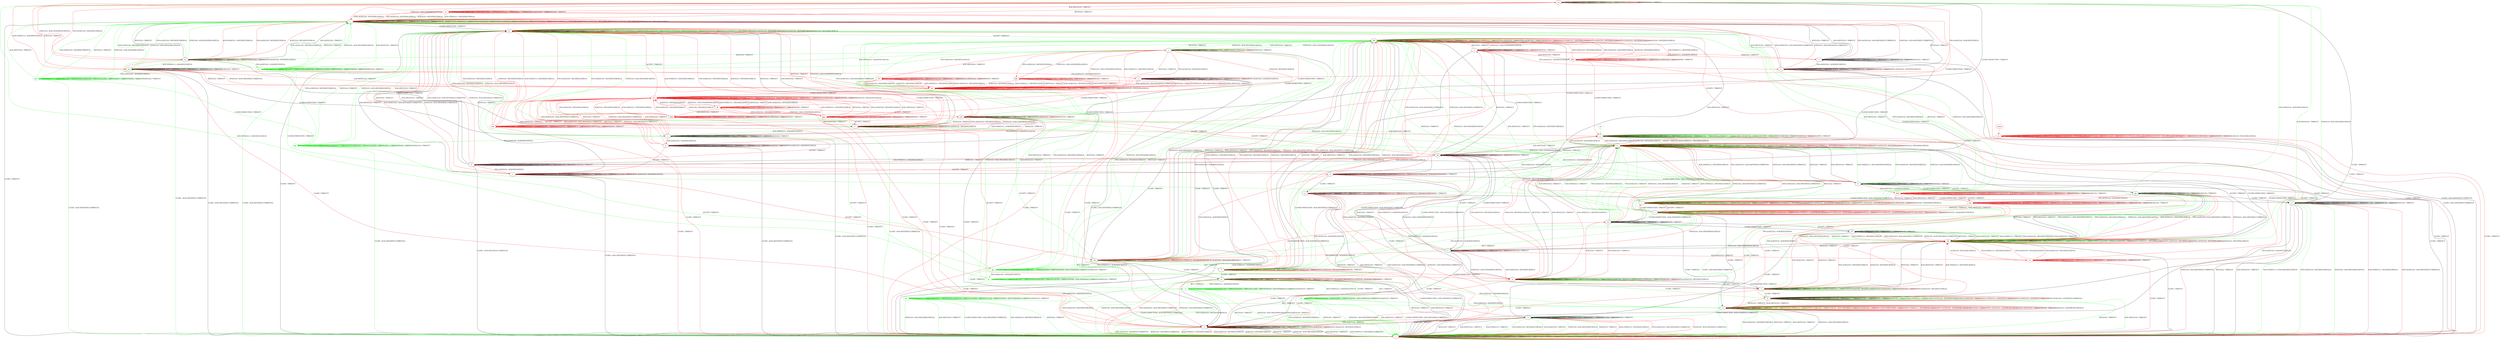 digraph "" {
	graph ["Incoming time"=0.027778148651123047,
		"Outgoing time"=0.0751185417175293,
		Output="{'States': 65, 'Transitions': 982, 'Filename': '../results/tcp_preset_100/TCP_FreeBSD_Server-TCP_Windows8_Server-5.dot'}",
		Reference="{'States': 56, 'Transitions': 716, 'Filename': '../subjects/tcp/TCP_FreeBSD_Server.dot'}",
		Solver=yices,
		Updated="{'States': 39, 'Transitions': 495, 'Filename': '../subjects/tcp/TCP_Windows8_Server.dot'}",
		"f-measure"=0.479876160990712,
		precision=0.5381944444444444,
		recall=0.4329608938547486
	];
	a -> a	[key=0,
		label="CLOSECONNECTION / TIMEOUT"];
	a -> a	[key=1,
		label="ACCEPT / TIMEOUT"];
	a -> a	[key=2,
		label="LISTEN / TIMEOUT"];
	a -> a	[key=3,
		label="RCV / TIMEOUT"];
	a -> a	[key=4,
		label="CLOSE / TIMEOUT"];
	a -> a	[key=5,
		label="SEND / TIMEOUT"];
	a -> a	[key=6,
		label="ACK(V,V,0) / TIMEOUT"];
	a -> i	[key=0,
		label="RST(V,V,0) / TIMEOUT"];
	a -> i	[key=1,
		label="ACK+RST(V,V,0) / TIMEOUT"];
	a -> i	[key=2,
		color=green,
		label="ACK+PSH(V,V,1) / ACK+RST(NEXT,NEXT,0)"];
	a -> i	[key=3,
		color=green,
		label="SYN+ACK(V,V,0) / RST(NEXT,FRESH,0)"];
	a -> i	[key=4,
		color=green,
		label="SYN(V,V,0) / ACK+RST(ZERO,NEXT,0)"];
	a -> i	[key=5,
		color=red,
		label="ACK+PSH(V,V,1) / RST(NEXT,ZERO,0)"];
	a -> i	[key=6,
		color=red,
		label="SYN+ACK(V,V,0) / ACK+RST(NEXT,CURRENT,0)"];
	a -> i	[key=7,
		color=red,
		label="SYN(V,V,0) / ACK+RST(NEXT,CURRENT,0)"];
	a -> ll	[key=0,
		label="FIN+ACK(V,V,0) / ACK(NEXT,NEXT,0)"];
	b -> b	[key=0,
		label="ACCEPT / TIMEOUT"];
	b -> b	[key=1,
		label="LISTEN / TIMEOUT"];
	b -> b	[key=2,
		label="SEND / ACK+PSH(NEXT,CURRENT,1)"];
	b -> b	[key=3,
		label="ACK(V,V,0) / TIMEOUT"];
	b -> b	[key=4,
		color=red,
		label="ACK+PSH(V,V,1) / ACK(NEXT,NEXT,0)"];
	b -> b	[key=5,
		color=red,
		label="RCV / TIMEOUT"];
	b -> g	[key=0,
		label="CLOSE / TIMEOUT"];
	b -> k	[key=0,
		label="CLOSECONNECTION / ACK+FIN(NEXT,CURRENT,0)"];
	b -> hh	[key=0,
		color=red,
		label="FIN+ACK(V,V,0) / ACK(NEXT,NEXT,0)"];
	b -> kk	[key=0,
		label="RST(V,V,0) / TIMEOUT"];
	b -> kk	[key=1,
		label="ACK+RST(V,V,0) / TIMEOUT"];
	b -> kk	[key=2,
		color=red,
		label="SYN+ACK(V,V,0) / ACK+RST(NEXT,CURRENT,0)"];
	b -> kk	[key=3,
		color=red,
		label="SYN(V,V,0) / ACK+RST(NEXT,CURRENT,0)"];
	c -> c	[key=0,
		label="RST(V,V,0) / TIMEOUT"];
	c -> c	[key=1,
		label="ACCEPT / TIMEOUT"];
	c -> c	[key=2,
		label="LISTEN / TIMEOUT"];
	c -> c	[key=3,
		label="RCV / TIMEOUT"];
	c -> c	[key=4,
		label="ACK+RST(V,V,0) / TIMEOUT"];
	c -> c	[key=5,
		label="SEND / TIMEOUT"];
	c -> c	[key=6,
		color=green,
		label="ACK+PSH(V,V,1) / TIMEOUT"];
	c -> c	[key=7,
		color=green,
		label="SYN+ACK(V,V,0) / TIMEOUT"];
	c -> c	[key=8,
		color=green,
		label="FIN+ACK(V,V,0) / TIMEOUT"];
	c -> c	[key=9,
		color=green,
		label="SYN(V,V,0) / TIMEOUT"];
	c -> c	[key=10,
		color=green,
		label="ACK(V,V,0) / TIMEOUT"];
	c -> c	[key=11,
		color=red,
		label="ACK+PSH(V,V,1) / RST(ZERO,ZERO,0)"];
	c -> c	[key=12,
		color=red,
		label="SYN+ACK(V,V,0) / RST(ZERO,ZERO,0)"];
	c -> c	[key=13,
		color=red,
		label="FIN+ACK(V,V,0) / RST(ZERO,ZERO,0)"];
	c -> c	[key=14,
		color=red,
		label="ACK(V,V,0) / RST(ZERO,ZERO,0)"];
	c -> i	[key=0,
		label="CLOSE / TIMEOUT"];
	c -> m	[key=0,
		label="CLOSECONNECTION / TIMEOUT"];
	c -> aa	[key=0,
		color=red,
		label="SYN(V,V,0) / ACK+SYN(FRESH,NEXT,0)"];
	d -> b	[key=0,
		color=red,
		label="ACCEPT / TIMEOUT"];
	d -> d	[key=0,
		label="CLOSECONNECTION / TIMEOUT"];
	d -> d	[key=1,
		label="ACK+PSH(V,V,1) / ACK(NEXT,NEXT,0)"];
	d -> d	[key=2,
		label="LISTEN / TIMEOUT"];
	d -> d	[key=3,
		label="RCV / TIMEOUT"];
	d -> d	[key=4,
		label="SEND / TIMEOUT"];
	d -> d	[key=5,
		label="ACK(V,V,0) / TIMEOUT"];
	d -> i	[key=0,
		label="CLOSE / ACK+RST(NEXT,CURRENT,0)"];
	d -> m	[key=0,
		label="RST(V,V,0) / TIMEOUT"];
	d -> m	[key=1,
		label="ACK+RST(V,V,0) / TIMEOUT"];
	d -> m	[key=2,
		color=red,
		label="SYN+ACK(V,V,0) / ACK+RST(NEXT,CURRENT,0)"];
	d -> m	[key=3,
		color=red,
		label="SYN(V,V,0) / ACK+RST(NEXT,CURRENT,0)"];
	d -> s	[key=0,
		color=red,
		label="FIN+ACK(V,V,0) / ACK(NEXT,NEXT,0)"];
	e -> e	[key=0,
		label="ACCEPT / TIMEOUT"];
	e -> e	[key=1,
		label="LISTEN / TIMEOUT"];
	e -> e	[key=2,
		label="RCV / TIMEOUT"];
	e -> e	[key=3,
		label="SEND / TIMEOUT"];
	e -> e	[key=4,
		color=red,
		label="SYN(V,V,0) / TIMEOUT"];
	e -> f	[key=0,
		color=red,
		label="SYN+ACK(V,V,0) / RST(NEXT,ZERO,0)"];
	e -> l	[key=0,
		color=red,
		label="ACK+PSH(V,V,1) / ACK(NEXT,NEXT,0)"];
	e -> l	[key=1,
		color=red,
		label="ACK(V,V,0) / TIMEOUT"];
	e -> n	[key=0,
		color=red,
		label="FIN+ACK(V,V,0) / ACK(NEXT,NEXT,0)"];
	e -> r	[key=0,
		label="CLOSE / TIMEOUT"];
	e -> bb	[key=0,
		label="CLOSECONNECTION / TIMEOUT"];
	e -> kk	[key=0,
		color=red,
		label="RST(V,V,0) / TIMEOUT"];
	ddd	[color=red];
	e -> ddd	[key=0,
		color=red,
		label="ACK+RST(V,V,0) / TIMEOUT"];
	f -> e	[key=0,
		color=red,
		label="SYN(V,V,0) / ACK+SYN(FRESH,NEXT,0)"];
	f -> f	[key=0,
		label="ACCEPT / TIMEOUT"];
	f -> f	[key=1,
		label="LISTEN / TIMEOUT"];
	f -> f	[key=2,
		label="RCV / TIMEOUT"];
	f -> f	[key=3,
		color=green,
		label="SEND / ACK+PSH(NEXT,CURRENT,1)"];
	f -> f	[key=4,
		color=green,
		label="ACK(V,V,0) / TIMEOUT"];
	f -> f	[key=5,
		color=red,
		label="SYN+ACK(V,V,0) / RST(NEXT,ZERO,0)"];
	f -> f	[key=6,
		color=red,
		label="SEND / TIMEOUT"];
	f -> h	[key=0,
		color=green,
		label="CLOSECONNECTION / ACK+RST(NEXT,CURRENT,0)"];
	f -> r	[key=0,
		color=red,
		label="CLOSE / TIMEOUT"];
	f -> t	[key=0,
		color=green,
		label="FIN+ACK(V,V,0) / ACK(NEXT,NEXT,0)"];
	f -> cc	[key=0,
		color=green,
		label="CLOSE / TIMEOUT"];
	f -> hh	[key=0,
		color=green,
		label="ACK+PSH(V,V,1) / ACK(NEXT,NEXT,0)"];
	f -> jj	[key=0,
		color=red,
		label="CLOSECONNECTION / TIMEOUT"];
	f -> kk	[key=0,
		label="RST(V,V,0) / TIMEOUT"];
	f -> kk	[key=1,
		label="ACK+RST(V,V,0) / TIMEOUT"];
	f -> kk	[key=2,
		color=green,
		label="SYN+ACK(V,V,0) / RST(NEXT,FRESH,0)"];
	f -> kk	[key=3,
		color=green,
		label="SYN(V,V,0) / ACK+RST(ZERO,NEXT,0)"];
	f -> kk	[key=4,
		color=red,
		label="ACK+PSH(V,V,1) / RST(NEXT,ZERO,0)"];
	f -> kk	[key=5,
		color=red,
		label="FIN+ACK(V,V,0) / RST(NEXT,ZERO,0)"];
	f -> kk	[key=6,
		color=red,
		label="ACK(V,V,0) / RST(NEXT,ZERO,0)"];
	g -> a	[key=0,
		label="CLOSECONNECTION / ACK+FIN(NEXT,CURRENT,0)"];
	g -> g	[key=0,
		label="ACCEPT / TIMEOUT"];
	g -> g	[key=1,
		label="LISTEN / TIMEOUT"];
	g -> g	[key=2,
		label="CLOSE / TIMEOUT"];
	g -> g	[key=3,
		label="SEND / ACK+PSH(NEXT,CURRENT,1)"];
	g -> g	[key=4,
		label="ACK(V,V,0) / TIMEOUT"];
	g -> g	[key=5,
		color=red,
		label="ACK+PSH(V,V,1) / ACK(NEXT,NEXT,0)"];
	g -> g	[key=6,
		color=red,
		label="RCV / TIMEOUT"];
	g -> i	[key=0,
		label="RST(V,V,0) / TIMEOUT"];
	g -> i	[key=1,
		label="ACK+RST(V,V,0) / TIMEOUT"];
	g -> i	[key=2,
		color=red,
		label="SYN+ACK(V,V,0) / ACK+RST(NEXT,CURRENT,0)"];
	g -> i	[key=3,
		color=red,
		label="SYN(V,V,0) / ACK+RST(NEXT,CURRENT,0)"];
	g -> cc	[key=0,
		color=red,
		label="FIN+ACK(V,V,0) / ACK(NEXT,NEXT,0)"];
	h -> h	[key=0,
		label="CLOSECONNECTION / TIMEOUT"];
	h -> h	[key=1,
		label="RST(V,V,0) / TIMEOUT"];
	h -> h	[key=2,
		label="LISTEN / TIMEOUT"];
	h -> h	[key=3,
		label="RCV / TIMEOUT"];
	h -> h	[key=4,
		label="ACK+RST(V,V,0) / TIMEOUT"];
	h -> h	[key=5,
		label="SEND / TIMEOUT"];
	h -> h	[key=6,
		color=green,
		label="ACK+PSH(V,V,1) / TIMEOUT"];
	h -> h	[key=7,
		color=green,
		label="SYN+ACK(V,V,0) / TIMEOUT"];
	h -> h	[key=8,
		color=green,
		label="FIN+ACK(V,V,0) / TIMEOUT"];
	h -> h	[key=9,
		color=green,
		label="ACK(V,V,0) / TIMEOUT"];
	h -> h	[key=10,
		color=red,
		label="ACK+PSH(V,V,1) / RST(ZERO,ZERO,0)"];
	h -> h	[key=11,
		color=red,
		label="SYN+ACK(V,V,0) / RST(ZERO,ZERO,0)"];
	h -> h	[key=12,
		color=red,
		label="FIN+ACK(V,V,0) / RST(ZERO,ZERO,0)"];
	h -> h	[key=13,
		color=red,
		label="ACK(V,V,0) / RST(ZERO,ZERO,0)"];
	h -> i	[key=0,
		label="CLOSE / TIMEOUT"];
	h -> bb	[key=0,
		label="SYN(V,V,0) / ACK+SYN(FRESH,NEXT,0)"];
	h -> dd	[key=0,
		label="ACCEPT / TIMEOUT"];
	i -> i	[key=0,
		label="CLOSECONNECTION / TIMEOUT"];
	i -> i	[key=1,
		label="RST(V,V,0) / TIMEOUT"];
	i -> i	[key=2,
		label="ACCEPT / TIMEOUT"];
	i -> i	[key=3,
		label="LISTEN / TIMEOUT"];
	i -> i	[key=4,
		label="RCV / TIMEOUT"];
	i -> i	[key=5,
		label="ACK+RST(V,V,0) / TIMEOUT"];
	i -> i	[key=6,
		label="CLOSE / TIMEOUT"];
	i -> i	[key=7,
		label="SEND / TIMEOUT"];
	i -> i	[key=8,
		color=green,
		label="ACK+PSH(V,V,1) / TIMEOUT"];
	i -> i	[key=9,
		color=green,
		label="SYN+ACK(V,V,0) / TIMEOUT"];
	i -> i	[key=10,
		color=green,
		label="FIN+ACK(V,V,0) / TIMEOUT"];
	i -> i	[key=11,
		color=green,
		label="SYN(V,V,0) / TIMEOUT"];
	i -> i	[key=12,
		color=green,
		label="ACK(V,V,0) / TIMEOUT"];
	i -> i	[key=13,
		color=red,
		label="ACK+PSH(V,V,1) / RST(ZERO,ZERO,0)"];
	i -> i	[key=14,
		color=red,
		label="SYN+ACK(V,V,0) / RST(ZERO,ZERO,0)"];
	i -> i	[key=15,
		color=red,
		label="FIN+ACK(V,V,0) / RST(ZERO,ZERO,0)"];
	i -> i	[key=16,
		color=red,
		label="SYN(V,V,0) / ACK+RST(ZERO,NEXT,0)"];
	i -> i	[key=17,
		color=red,
		label="ACK(V,V,0) / RST(ZERO,ZERO,0)"];
	j -> i	[key=0,
		color=green,
		label="CLOSE / ACK+RST(NEXT,CURRENT,0)"];
	j -> j	[key=0,
		label="CLOSECONNECTION / TIMEOUT"];
	j -> j	[key=1,
		label="LISTEN / TIMEOUT"];
	j -> j	[key=2,
		label="RCV / TIMEOUT"];
	j -> j	[key=3,
		label="SEND / TIMEOUT"];
	j -> j	[key=4,
		color=green,
		label="ACK+PSH(V,V,1) / TIMEOUT"];
	j -> j	[key=5,
		color=green,
		label="FIN+ACK(V,V,0) / TIMEOUT"];
	j -> j	[key=6,
		color=green,
		label="ACK(V,V,0) / TIMEOUT"];
	j -> j	[key=7,
		color=red,
		label="ACK+PSH(V,V,1) / ACK(FRESH,FRESH,0)"];
	j -> j	[key=8,
		color=red,
		label="SYN+ACK(V,V,0) / ACK(FRESH,FRESH,0)"];
	j -> j	[key=9,
		color=red,
		label="RST(V,V,0) / TIMEOUT"];
	j -> j	[key=10,
		color=red,
		label="FIN+ACK(V,V,0) / ACK(FRESH,FRESH,0)"];
	j -> j	[key=11,
		color=red,
		label="ACK+RST(V,V,0) / TIMEOUT"];
	j -> j	[key=12,
		color=red,
		label="ACK(V,V,0) / ACK(FRESH,FRESH,0)"];
	j -> m	[key=0,
		color=green,
		label="SYN+ACK(V,V,0) / RST(NEXT,FRESH,0)"];
	j -> m	[key=1,
		color=green,
		label="RST(V,V,0) / TIMEOUT"];
	j -> m	[key=2,
		color=green,
		label="SYN(V,V,0) / ACK+RST(ZERO,NEXT,0)"];
	j -> m	[key=3,
		color=green,
		label="ACK+RST(V,V,0) / TIMEOUT"];
	j -> t	[key=0,
		label="ACCEPT / TIMEOUT"];
	j -> w	[key=0,
		color=red,
		label="CLOSE / TIMEOUT"];
	j -> bb	[key=0,
		color=red,
		label="SYN(V,V,0) / ACK+SYN(FRESH,NEXT,0)"];
	k -> a	[key=0,
		label="CLOSE / TIMEOUT"];
	k -> h	[key=0,
		label="RST(V,V,0) / TIMEOUT"];
	k -> h	[key=1,
		label="ACK+RST(V,V,0) / TIMEOUT"];
	k -> h	[key=2,
		color=green,
		label="ACK+PSH(V,V,1) / ACK+RST(NEXT,NEXT,0)"];
	k -> h	[key=3,
		color=green,
		label="SYN+ACK(V,V,0) / RST(NEXT,FRESH,0)"];
	k -> h	[key=4,
		color=green,
		label="SYN(V,V,0) / ACK+RST(ZERO,NEXT,0)"];
	k -> h	[key=5,
		color=red,
		label="ACK+PSH(V,V,1) / RST(NEXT,ZERO,0)"];
	k -> h	[key=6,
		color=red,
		label="SYN+ACK(V,V,0) / ACK+RST(NEXT,CURRENT,0)"];
	k -> h	[key=7,
		color=red,
		label="SYN(V,V,0) / ACK+RST(NEXT,CURRENT,0)"];
	k -> k	[key=0,
		label="CLOSECONNECTION / TIMEOUT"];
	k -> k	[key=1,
		label="LISTEN / TIMEOUT"];
	k -> k	[key=2,
		label="RCV / TIMEOUT"];
	k -> k	[key=3,
		label="SEND / TIMEOUT"];
	k -> k	[key=4,
		label="ACK(V,V,0) / TIMEOUT"];
	k -> gg	[key=0,
		label="ACCEPT / TIMEOUT"];
	k -> jj	[key=0,
		color=green,
		label="FIN+ACK(V,V,0) / ACK(NEXT,NEXT,0)"];
	bbb	[color=red];
	k -> bbb	[key=0,
		color=red,
		label="FIN+ACK(V,V,0) / ACK(NEXT,NEXT,0)"];
	l -> c	[key=0,
		label="RST(V,V,0) / TIMEOUT"];
	l -> c	[key=1,
		label="ACK+RST(V,V,0) / TIMEOUT"];
	l -> c	[key=2,
		color=red,
		label="SYN+ACK(V,V,0) / ACK+RST(NEXT,CURRENT,0)"];
	l -> c	[key=3,
		color=red,
		label="SYN(V,V,0) / ACK+RST(NEXT,CURRENT,0)"];
	l -> d	[key=0,
		label="CLOSECONNECTION / TIMEOUT"];
	l -> i	[key=0,
		label="CLOSE / ACK+RST(NEXT,CURRENT,0)"];
	l -> l	[key=0,
		label="ACK+PSH(V,V,1) / ACK(NEXT,NEXT,0)"];
	l -> l	[key=1,
		label="ACCEPT / TIMEOUT"];
	l -> l	[key=2,
		label="LISTEN / TIMEOUT"];
	l -> l	[key=3,
		label="RCV / TIMEOUT"];
	l -> l	[key=4,
		label="SEND / TIMEOUT"];
	l -> l	[key=5,
		label="ACK(V,V,0) / TIMEOUT"];
	l -> n	[key=0,
		color=red,
		label="FIN+ACK(V,V,0) / ACK(NEXT,NEXT,0)"];
	m -> h	[key=0,
		color=red,
		label="ACCEPT / TIMEOUT"];
	m -> i	[key=0,
		label="CLOSE / TIMEOUT"];
	m -> m	[key=0,
		label="CLOSECONNECTION / TIMEOUT"];
	m -> m	[key=1,
		label="RST(V,V,0) / TIMEOUT"];
	m -> m	[key=2,
		label="LISTEN / TIMEOUT"];
	m -> m	[key=3,
		label="RCV / TIMEOUT"];
	m -> m	[key=4,
		label="ACK+RST(V,V,0) / TIMEOUT"];
	m -> m	[key=5,
		label="SEND / TIMEOUT"];
	m -> m	[key=6,
		color=green,
		label="ACK+PSH(V,V,1) / TIMEOUT"];
	m -> m	[key=7,
		color=green,
		label="SYN+ACK(V,V,0) / TIMEOUT"];
	m -> m	[key=8,
		color=green,
		label="FIN+ACK(V,V,0) / TIMEOUT"];
	m -> m	[key=9,
		color=green,
		label="SYN(V,V,0) / TIMEOUT"];
	m -> m	[key=10,
		color=green,
		label="ACK(V,V,0) / TIMEOUT"];
	m -> m	[key=11,
		color=red,
		label="ACK+PSH(V,V,1) / RST(ZERO,ZERO,0)"];
	m -> m	[key=12,
		color=red,
		label="SYN+ACK(V,V,0) / RST(ZERO,ZERO,0)"];
	m -> m	[key=13,
		color=red,
		label="FIN+ACK(V,V,0) / RST(ZERO,ZERO,0)"];
	m -> m	[key=14,
		color=red,
		label="ACK(V,V,0) / RST(ZERO,ZERO,0)"];
	m -> kk	[key=0,
		color=green,
		label="ACCEPT / TIMEOUT"];
	m -> mm	[key=0,
		color=red,
		label="SYN(V,V,0) / ACK+SYN(FRESH,NEXT,0)"];
	n -> c	[key=0,
		label="RST(V,V,0) / TIMEOUT"];
	n -> c	[key=1,
		label="ACK+RST(V,V,0) / TIMEOUT"];
	n -> c	[key=2,
		color=red,
		label="SYN+ACK(V,V,0) / ACK+RST(NEXT,CURRENT,0)"];
	n -> c	[key=3,
		color=red,
		label="SYN(V,V,0) / ACK+RST(NEXT,CURRENT,0)"];
	n -> i	[key=0,
		label="CLOSE / ACK+RST(NEXT,CURRENT,0)"];
	n -> n	[key=0,
		label="ACK+PSH(V,V,1) / ACK(NEXT,NEXT,0)"];
	n -> n	[key=1,
		label="ACCEPT / TIMEOUT"];
	n -> n	[key=2,
		label="LISTEN / TIMEOUT"];
	n -> n	[key=3,
		label="RCV / TIMEOUT"];
	n -> n	[key=4,
		label="SEND / TIMEOUT"];
	n -> n	[key=5,
		label="ACK(V,V,0) / TIMEOUT"];
	n -> n	[key=6,
		color=red,
		label="FIN+ACK(V,V,0) / ACK(NEXT,NEXT,0)"];
	n -> s	[key=0,
		label="CLOSECONNECTION / TIMEOUT"];
	o -> o	[key=0,
		label="ACCEPT / TIMEOUT"];
	o -> o	[key=1,
		label="LISTEN / TIMEOUT"];
	o -> o	[key=2,
		label="RCV / TIMEOUT"];
	o -> o	[key=3,
		label="SEND / TIMEOUT"];
	o -> o	[key=4,
		color=green,
		label="SYN+ACK(V,V,0) / TIMEOUT"];
	o -> o	[key=5,
		color=red,
		label="SYN(V,V,0) / TIMEOUT"];
	o -> r	[key=0,
		label="CLOSE / TIMEOUT"];
	o -> kk	[key=0,
		color=green,
		label="RST(V,V,0) / TIMEOUT"];
	o -> kk	[key=1,
		color=green,
		label="SYN(V,V,0) / ACK+RST(ZERO,NEXT,0)"];
	o -> kk	[key=2,
		color=green,
		label="ACK+RST(V,V,0) / TIMEOUT"];
	o -> mm	[key=0,
		color=green,
		label="CLOSECONNECTION / TIMEOUT"];
	o -> nn	[key=0,
		color=green,
		label="ACK+PSH(V,V,1) / ACK(NEXT,NEXT,0)"];
	o -> oo	[key=0,
		color=green,
		label="ACK(V,V,0) / TIMEOUT"];
	vv	[color=green];
	o -> vv	[key=0,
		color=green,
		label="FIN+ACK(V,V,0) / ACK(NEXT,NEXT,0)"];
	fff	[color=red];
	o -> fff	[key=0,
		color=red,
		label="CLOSECONNECTION / TIMEOUT"];
	jjj	[color=red];
	o -> jjj	[key=0,
		color=red,
		label="ACK+PSH(V,V,1) / RST(NEXT,ZERO,0)"];
	o -> jjj	[key=1,
		color=red,
		label="RST(V,V,0) / TIMEOUT"];
	o -> jjj	[key=2,
		color=red,
		label="FIN+ACK(V,V,0) / RST(NEXT,ZERO,0)"];
	o -> jjj	[key=3,
		color=red,
		label="ACK(V,V,0) / RST(NEXT,ZERO,0)"];
	kkk	[color=red];
	o -> kkk	[key=0,
		color=red,
		label="SYN+ACK(V,V,0) / RST(NEXT,ZERO,0)"];
	lll	[color=red];
	o -> lll	[key=0,
		color=red,
		label="ACK+RST(V,V,0) / TIMEOUT"];
	p -> b	[key=0,
		label="ACK(V,V,0) / TIMEOUT"];
	p -> b	[key=1,
		color=red,
		label="ACK+PSH(V,V,1) / ACK(NEXT,NEXT,0)"];
	p -> p	[key=0,
		label="ACCEPT / TIMEOUT"];
	p -> p	[key=1,
		label="LISTEN / TIMEOUT"];
	p -> p	[key=2,
		label="RCV / TIMEOUT"];
	p -> p	[key=3,
		label="SEND / TIMEOUT"];
	p -> p	[key=4,
		color=red,
		label="SYN(V,V,0) / TIMEOUT"];
	p -> r	[key=0,
		label="CLOSE / TIMEOUT"];
	p -> u	[key=0,
		color=red,
		label="SYN+ACK(V,V,0) / RST(NEXT,ZERO,0)"];
	p -> bb	[key=0,
		label="CLOSECONNECTION / TIMEOUT"];
	p -> dd	[key=0,
		label="RST(V,V,0) / TIMEOUT"];
	p -> hh	[key=0,
		color=red,
		label="FIN+ACK(V,V,0) / ACK(NEXT,NEXT,0)"];
	zz	[color=red];
	p -> zz	[key=0,
		color=red,
		label="ACK+RST(V,V,0) / TIMEOUT"];
	q -> i	[key=0,
		label="CLOSE / ACK+RST(NEXT,CURRENT,0)"];
	q -> q	[key=0,
		label="CLOSECONNECTION / TIMEOUT"];
	q -> q	[key=1,
		label="ACK+PSH(V,V,1) / ACK(NEXT,NEXT,0)"];
	q -> q	[key=2,
		label="LISTEN / TIMEOUT"];
	q -> q	[key=3,
		label="RCV / TIMEOUT"];
	q -> q	[key=4,
		label="SEND / TIMEOUT"];
	q -> q	[key=5,
		label="ACK(V,V,0) / TIMEOUT"];
	q -> q	[key=6,
		color=red,
		label="FIN+ACK(V,V,0) / ACK(NEXT,NEXT,0)"];
	q -> s	[key=0,
		color=red,
		label="ACCEPT / TIMEOUT"];
	ccc	[color=red];
	q -> ccc	[key=0,
		color=red,
		label="SYN+ACK(V,V,0) / ACK+RST(NEXT,CURRENT,0)"];
	q -> ccc	[key=1,
		color=red,
		label="RST(V,V,0) / TIMEOUT"];
	q -> ccc	[key=2,
		color=red,
		label="SYN(V,V,0) / ACK+RST(NEXT,CURRENT,0)"];
	q -> ccc	[key=3,
		color=red,
		label="ACK+RST(V,V,0) / TIMEOUT"];
	r -> i	[key=0,
		label="RST(V,V,0) / TIMEOUT"];
	r -> i	[key=1,
		label="SYN(V,V,0) / ACK+RST(ZERO,NEXT,0)"];
	r -> i	[key=2,
		label="ACK+RST(V,V,0) / TIMEOUT"];
	r -> i	[key=3,
		color=green,
		label="ACK+PSH(V,V,1) / RST(NEXT,CURRENT,0)"];
	r -> i	[key=4,
		color=green,
		label="FIN+ACK(V,V,0) / RST(NEXT,CURRENT,0)"];
	r -> i	[key=5,
		color=green,
		label="ACK(V,V,0) / RST(NEXT,CURRENT,0)"];
	r -> i	[key=6,
		color=red,
		label="ACK+PSH(V,V,1) / RST(NEXT,ZERO,0)"];
	r -> i	[key=7,
		color=red,
		label="FIN+ACK(V,V,0) / RST(NEXT,ZERO,0)"];
	r -> i	[key=8,
		color=red,
		label="ACK(V,V,0) / RST(NEXT,ZERO,0)"];
	r -> r	[key=0,
		label="CLOSECONNECTION / TIMEOUT"];
	r -> r	[key=1,
		label="ACCEPT / TIMEOUT"];
	r -> r	[key=2,
		label="LISTEN / TIMEOUT"];
	r -> r	[key=3,
		label="RCV / TIMEOUT"];
	r -> r	[key=4,
		label="CLOSE / TIMEOUT"];
	r -> r	[key=5,
		label="SEND / TIMEOUT"];
	r -> r	[key=6,
		color=green,
		label="SYN+ACK(V,V,0) / TIMEOUT"];
	r -> r	[key=7,
		color=red,
		label="SYN+ACK(V,V,0) / RST(NEXT,ZERO,0)"];
	s -> i	[key=0,
		label="CLOSE / ACK+RST(NEXT,CURRENT,0)"];
	s -> m	[key=0,
		label="RST(V,V,0) / TIMEOUT"];
	s -> m	[key=1,
		label="ACK+RST(V,V,0) / TIMEOUT"];
	s -> m	[key=2,
		color=red,
		label="SYN+ACK(V,V,0) / ACK+RST(NEXT,CURRENT,0)"];
	s -> m	[key=3,
		color=red,
		label="SYN(V,V,0) / ACK+RST(NEXT,CURRENT,0)"];
	s -> s	[key=0,
		label="CLOSECONNECTION / TIMEOUT"];
	s -> s	[key=1,
		label="ACK+PSH(V,V,1) / ACK(NEXT,NEXT,0)"];
	s -> s	[key=2,
		label="LISTEN / TIMEOUT"];
	s -> s	[key=3,
		label="RCV / TIMEOUT"];
	s -> s	[key=4,
		label="SEND / TIMEOUT"];
	s -> s	[key=5,
		label="ACK(V,V,0) / TIMEOUT"];
	s -> s	[key=6,
		color=red,
		label="FIN+ACK(V,V,0) / ACK(NEXT,NEXT,0)"];
	s -> hh	[key=0,
		color=red,
		label="ACCEPT / TIMEOUT"];
	t -> j	[key=0,
		color=red,
		label="CLOSECONNECTION / TIMEOUT"];
	t -> p	[key=0,
		color=red,
		label="SYN(V,V,0) / ACK+SYN(FRESH,NEXT,0)"];
	t -> t	[key=0,
		label="ACCEPT / TIMEOUT"];
	t -> t	[key=1,
		label="LISTEN / TIMEOUT"];
	t -> t	[key=2,
		label="RCV / TIMEOUT"];
	t -> t	[key=3,
		color=green,
		label="ACK+PSH(V,V,1) / TIMEOUT"];
	t -> t	[key=4,
		color=green,
		label="FIN+ACK(V,V,0) / TIMEOUT"];
	t -> t	[key=5,
		color=green,
		label="SEND / ACK+PSH(NEXT,CURRENT,1)"];
	t -> t	[key=6,
		color=green,
		label="ACK(V,V,0) / TIMEOUT"];
	t -> t	[key=7,
		color=red,
		label="ACK+PSH(V,V,1) / ACK(FRESH,FRESH,0)"];
	t -> t	[key=8,
		color=red,
		label="SYN+ACK(V,V,0) / ACK(FRESH,FRESH,0)"];
	t -> t	[key=9,
		color=red,
		label="RST(V,V,0) / TIMEOUT"];
	t -> t	[key=10,
		color=red,
		label="FIN+ACK(V,V,0) / ACK(FRESH,FRESH,0)"];
	t -> t	[key=11,
		color=red,
		label="ACK+RST(V,V,0) / TIMEOUT"];
	t -> t	[key=12,
		color=red,
		label="SEND / TIMEOUT"];
	t -> t	[key=13,
		color=red,
		label="ACK(V,V,0) / ACK(FRESH,FRESH,0)"];
	t -> w	[key=0,
		label="CLOSE / TIMEOUT"];
	t -> ee	[key=0,
		color=green,
		label="CLOSECONNECTION / ACK+FIN(NEXT,CURRENT,0)"];
	t -> kk	[key=0,
		color=green,
		label="SYN+ACK(V,V,0) / RST(NEXT,FRESH,0)"];
	t -> kk	[key=1,
		color=green,
		label="RST(V,V,0) / TIMEOUT"];
	t -> kk	[key=2,
		color=green,
		label="SYN(V,V,0) / ACK+RST(ZERO,NEXT,0)"];
	t -> kk	[key=3,
		color=green,
		label="ACK+RST(V,V,0) / TIMEOUT"];
	u -> p	[key=0,
		label="SYN(V,V,0) / ACK+SYN(FRESH,NEXT,0)"];
	u -> r	[key=0,
		color=red,
		label="CLOSE / TIMEOUT"];
	u -> u	[key=0,
		label="ACCEPT / TIMEOUT"];
	u -> u	[key=1,
		label="LISTEN / TIMEOUT"];
	u -> u	[key=2,
		label="RCV / TIMEOUT"];
	u -> u	[key=3,
		label="SEND / TIMEOUT"];
	u -> u	[key=4,
		color=green,
		label="ACK+PSH(V,V,1) / TIMEOUT"];
	u -> u	[key=5,
		color=green,
		label="SYN+ACK(V,V,0) / RST(NEXT,FRESH,0)"];
	u -> u	[key=6,
		color=green,
		label="FIN+ACK(V,V,0) / TIMEOUT"];
	u -> u	[key=7,
		color=green,
		label="ACK(V,V,0) / TIMEOUT"];
	u -> u	[key=8,
		color=red,
		label="SYN+ACK(V,V,0) / RST(NEXT,ZERO,0)"];
	u -> dd	[key=0,
		label="RST(V,V,0) / TIMEOUT"];
	u -> dd	[key=1,
		label="ACK+RST(V,V,0) / TIMEOUT"];
	u -> dd	[key=2,
		color=red,
		label="ACK+PSH(V,V,1) / RST(NEXT,ZERO,0)"];
	u -> dd	[key=3,
		color=red,
		label="FIN+ACK(V,V,0) / RST(NEXT,ZERO,0)"];
	u -> dd	[key=4,
		color=red,
		label="ACK(V,V,0) / RST(NEXT,ZERO,0)"];
	u -> jj	[key=0,
		label="CLOSECONNECTION / TIMEOUT"];
	u -> ll	[key=0,
		color=green,
		label="CLOSE / TIMEOUT"];
	v -> d	[key=0,
		color=red,
		label="ACCEPT / TIMEOUT"];
	v -> i	[key=0,
		label="CLOSE / ACK+RST(NEXT,CURRENT,0)"];
	v -> m	[key=0,
		color=green,
		label="SYN+ACK(V,V,0) / RST(NEXT,FRESH,0)"];
	v -> m	[key=1,
		color=green,
		label="SYN(V,V,0) / ACK+RST(ZERO,NEXT,0)"];
	v -> q	[key=0,
		color=red,
		label="FIN+ACK(V,V,0) / ACK(NEXT,NEXT,0)"];
	v -> v	[key=0,
		label="CLOSECONNECTION / TIMEOUT"];
	v -> v	[key=1,
		label="ACK+PSH(V,V,1) / ACK(NEXT,NEXT,0)"];
	v -> v	[key=2,
		label="LISTEN / TIMEOUT"];
	v -> v	[key=3,
		label="RCV / TIMEOUT"];
	v -> v	[key=4,
		label="SEND / TIMEOUT"];
	v -> v	[key=5,
		label="ACK(V,V,0) / TIMEOUT"];
	pp	[color=green];
	v -> pp	[key=0,
		color=green,
		label="ACCEPT / TIMEOUT"];
	qq	[color=green];
	v -> qq	[key=0,
		color=green,
		label="FIN+ACK(V,V,0) / ACK(NEXT,NEXT,0)"];
	v -> ccc	[key=0,
		color=red,
		label="SYN+ACK(V,V,0) / ACK+RST(NEXT,CURRENT,0)"];
	v -> ccc	[key=1,
		color=red,
		label="RST(V,V,0) / TIMEOUT"];
	v -> ccc	[key=2,
		color=red,
		label="SYN(V,V,0) / ACK+RST(NEXT,CURRENT,0)"];
	v -> ccc	[key=3,
		color=red,
		label="ACK+RST(V,V,0) / TIMEOUT"];
	w -> i	[key=0,
		label="SYN(V,V,0) / ACK+RST(ZERO,NEXT,0)"];
	w -> i	[key=1,
		color=green,
		label="SYN+ACK(V,V,0) / RST(NEXT,FRESH,0)"];
	w -> i	[key=2,
		color=green,
		label="RST(V,V,0) / TIMEOUT"];
	w -> i	[key=3,
		color=green,
		label="ACK+RST(V,V,0) / TIMEOUT"];
	w -> w	[key=0,
		label="ACCEPT / TIMEOUT"];
	w -> w	[key=1,
		label="LISTEN / TIMEOUT"];
	w -> w	[key=2,
		label="RCV / TIMEOUT"];
	w -> w	[key=3,
		label="CLOSE / TIMEOUT"];
	w -> w	[key=4,
		color=green,
		label="ACK+PSH(V,V,1) / TIMEOUT"];
	w -> w	[key=5,
		color=green,
		label="FIN+ACK(V,V,0) / TIMEOUT"];
	w -> w	[key=6,
		color=green,
		label="SEND / ACK+PSH(NEXT,CURRENT,1)"];
	w -> w	[key=7,
		color=green,
		label="ACK(V,V,0) / TIMEOUT"];
	w -> w	[key=8,
		color=red,
		label="CLOSECONNECTION / TIMEOUT"];
	w -> w	[key=9,
		color=red,
		label="ACK+PSH(V,V,1) / ACK(FRESH,FRESH,0)"];
	w -> w	[key=10,
		color=red,
		label="SYN+ACK(V,V,0) / ACK(FRESH,FRESH,0)"];
	w -> w	[key=11,
		color=red,
		label="RST(V,V,0) / TIMEOUT"];
	w -> w	[key=12,
		color=red,
		label="FIN+ACK(V,V,0) / ACK(FRESH,FRESH,0)"];
	w -> w	[key=13,
		color=red,
		label="ACK+RST(V,V,0) / TIMEOUT"];
	w -> w	[key=14,
		color=red,
		label="SEND / TIMEOUT"];
	w -> w	[key=15,
		color=red,
		label="ACK(V,V,0) / ACK(FRESH,FRESH,0)"];
	w -> z	[key=0,
		color=green,
		label="CLOSECONNECTION / ACK+FIN(NEXT,CURRENT,0)"];
	x -> i	[key=0,
		color=green,
		label="CLOSE / ACK+RST(NEXT,CURRENT,0)"];
	x -> j	[key=0,
		color=green,
		label="FIN+ACK(V,V,0) / ACK(NEXT,NEXT,0)"];
	x -> m	[key=0,
		label="RST(V,V,0) / TIMEOUT"];
	x -> m	[key=1,
		label="ACK+RST(V,V,0) / TIMEOUT"];
	x -> m	[key=2,
		color=green,
		label="SYN+ACK(V,V,0) / RST(NEXT,FRESH,0)"];
	x -> m	[key=3,
		color=green,
		label="SYN(V,V,0) / ACK+RST(ZERO,NEXT,0)"];
	x -> m	[key=4,
		color=red,
		label="ACK+PSH(V,V,1) / RST(NEXT,ZERO,0)"];
	x -> m	[key=5,
		color=red,
		label="FIN+ACK(V,V,0) / RST(NEXT,ZERO,0)"];
	x -> m	[key=6,
		color=red,
		label="ACK(V,V,0) / RST(NEXT,ZERO,0)"];
	x -> r	[key=0,
		color=red,
		label="CLOSE / TIMEOUT"];
	x -> v	[key=0,
		color=green,
		label="ACK+PSH(V,V,1) / ACK(NEXT,NEXT,0)"];
	x -> x	[key=0,
		label="CLOSECONNECTION / TIMEOUT"];
	x -> x	[key=1,
		label="LISTEN / TIMEOUT"];
	x -> x	[key=2,
		label="RCV / TIMEOUT"];
	x -> x	[key=3,
		label="SEND / TIMEOUT"];
	x -> x	[key=4,
		color=green,
		label="ACK(V,V,0) / TIMEOUT"];
	x -> x	[key=5,
		color=red,
		label="SYN+ACK(V,V,0) / RST(NEXT,ZERO,0)"];
	x -> hh	[key=0,
		color=green,
		label="ACCEPT / TIMEOUT"];
	x -> jj	[key=0,
		color=red,
		label="ACCEPT / TIMEOUT"];
	x -> mm	[key=0,
		color=red,
		label="SYN(V,V,0) / ACK+SYN(FRESH,NEXT,0)"];
	y -> h	[key=0,
		color=green,
		label="LISTEN / TIMEOUT"];
	y -> h	[key=1,
		color=red,
		label="ACK+PSH(V,V,1) / RST(ZERO,ZERO,0)"];
	y -> h	[key=2,
		color=red,
		label="SYN+ACK(V,V,0) / RST(ZERO,ZERO,0)"];
	y -> h	[key=3,
		color=red,
		label="FIN+ACK(V,V,0) / RST(ZERO,ZERO,0)"];
	y -> h	[key=4,
		color=red,
		label="ACK(V,V,0) / RST(ZERO,ZERO,0)"];
	y -> i	[key=0,
		label="CLOSE / TIMEOUT"];
	y -> y	[key=0,
		label="CLOSECONNECTION / TIMEOUT"];
	y -> y	[key=1,
		label="RST(V,V,0) / TIMEOUT"];
	y -> y	[key=2,
		label="SYN(V,V,0) / TIMEOUT"];
	y -> y	[key=3,
		label="RCV / TIMEOUT"];
	y -> y	[key=4,
		label="ACK+RST(V,V,0) / TIMEOUT"];
	y -> y	[key=5,
		label="SEND / TIMEOUT"];
	y -> y	[key=6,
		color=green,
		label="ACK+PSH(V,V,1) / TIMEOUT"];
	y -> y	[key=7,
		color=green,
		label="SYN+ACK(V,V,0) / TIMEOUT"];
	y -> y	[key=8,
		color=green,
		label="ACCEPT / TIMEOUT"];
	y -> y	[key=9,
		color=green,
		label="FIN+ACK(V,V,0) / TIMEOUT"];
	y -> y	[key=10,
		color=green,
		label="ACK(V,V,0) / TIMEOUT"];
	y -> y	[key=11,
		color=red,
		label="LISTEN / TIMEOUT"];
	y -> zz	[key=0,
		color=red,
		label="ACCEPT / TIMEOUT"];
	z -> i	[key=0,
		label="RST(V,V,0) / TIMEOUT"];
	z -> i	[key=1,
		label="ACK+RST(V,V,0) / TIMEOUT"];
	z -> i	[key=2,
		color=green,
		label="ACK+PSH(V,V,1) / TIMEOUT"];
	z -> i	[key=3,
		color=green,
		label="SYN+ACK(V,V,0) / RST(NEXT,FRESH,0)"];
	z -> i	[key=4,
		color=green,
		label="FIN+ACK(V,V,0) / TIMEOUT"];
	z -> i	[key=5,
		color=green,
		label="SYN(V,V,0) / ACK+RST(ZERO,NEXT,0)"];
	z -> i	[key=6,
		color=green,
		label="ACK(V,V,0) / TIMEOUT"];
	z -> i	[key=7,
		color=red,
		label="ACK+PSH(V,V,1) / RST(NEXT,ZERO,0)"];
	z -> i	[key=8,
		color=red,
		label="SYN+ACK(V,V,0) / ACK+RST(NEXT,CURRENT,0)"];
	z -> i	[key=9,
		color=red,
		label="SYN(V,V,0) / ACK+RST(NEXT,CURRENT,0)"];
	z -> r	[key=0,
		color=red,
		label="FIN+ACK(V,V,0) / TIMEOUT"];
	z -> r	[key=1,
		color=red,
		label="ACK(V,V,0) / TIMEOUT"];
	z -> z	[key=0,
		label="CLOSECONNECTION / TIMEOUT"];
	z -> z	[key=1,
		label="ACCEPT / TIMEOUT"];
	z -> z	[key=2,
		label="LISTEN / TIMEOUT"];
	z -> z	[key=3,
		label="RCV / TIMEOUT"];
	z -> z	[key=4,
		label="CLOSE / TIMEOUT"];
	z -> z	[key=5,
		label="SEND / TIMEOUT"];
	aa -> c	[key=0,
		color=red,
		label="RST(V,V,0) / TIMEOUT"];
	aa -> r	[key=0,
		label="CLOSE / TIMEOUT"];
	aa -> t	[key=0,
		color=green,
		label="FIN+ACK(V,V,0) / ACK(NEXT,NEXT,0)"];
	aa -> aa	[key=0,
		label="ACCEPT / TIMEOUT"];
	aa -> aa	[key=1,
		label="LISTEN / TIMEOUT"];
	aa -> aa	[key=2,
		label="RCV / TIMEOUT"];
	aa -> aa	[key=3,
		label="SEND / TIMEOUT"];
	aa -> aa	[key=4,
		color=green,
		label="SYN+ACK(V,V,0) / TIMEOUT"];
	aa -> aa	[key=5,
		color=red,
		label="SYN(V,V,0) / TIMEOUT"];
	aa -> dd	[key=0,
		color=green,
		label="SYN(V,V,0) / ACK+RST(ZERO,NEXT,0)"];
	aa -> dd	[key=1,
		color=green,
		label="ACK+RST(V,V,0) / TIMEOUT"];
	aa -> ii	[key=0,
		color=red,
		label="FIN+ACK(V,V,0) / ACK(NEXT,NEXT,0)"];
	aa -> mm	[key=0,
		label="CLOSECONNECTION / TIMEOUT"];
	aa -> nn	[key=0,
		color=red,
		label="ACK+PSH(V,V,1) / ACK(NEXT,NEXT,0)"];
	aa -> nn	[key=1,
		color=red,
		label="ACK(V,V,0) / TIMEOUT"];
	aa -> oo	[key=0,
		color=red,
		label="SYN+ACK(V,V,0) / RST(NEXT,ZERO,0)"];
	aa -> pp	[key=0,
		color=green,
		label="ACK+PSH(V,V,1) / ACK(NEXT,NEXT,0)"];
	iii	[color=red];
	aa -> iii	[key=0,
		color=red,
		label="ACK+RST(V,V,0) / TIMEOUT"];
	bb -> d	[key=0,
		label="ACK+PSH(V,V,1) / ACK(NEXT,NEXT,0)"];
	bb -> d	[key=1,
		color=red,
		label="ACK(V,V,0) / TIMEOUT"];
	bb -> h	[key=0,
		label="RST(V,V,0) / TIMEOUT"];
	bb -> p	[key=0,
		label="ACCEPT / TIMEOUT"];
	bb -> r	[key=0,
		label="CLOSE / TIMEOUT"];
	bb -> s	[key=0,
		color=red,
		label="FIN+ACK(V,V,0) / ACK(NEXT,NEXT,0)"];
	bb -> y	[key=0,
		color=red,
		label="ACK+RST(V,V,0) / TIMEOUT"];
	bb -> bb	[key=0,
		label="CLOSECONNECTION / TIMEOUT"];
	bb -> bb	[key=1,
		label="LISTEN / TIMEOUT"];
	bb -> bb	[key=2,
		label="RCV / TIMEOUT"];
	bb -> bb	[key=3,
		label="SEND / TIMEOUT"];
	bb -> bb	[key=4,
		color=red,
		label="SYN(V,V,0) / TIMEOUT"];
	bb -> jj	[key=0,
		color=red,
		label="SYN+ACK(V,V,0) / RST(NEXT,ZERO,0)"];
	cc -> i	[key=0,
		label="RST(V,V,0) / TIMEOUT"];
	cc -> i	[key=1,
		label="ACK+RST(V,V,0) / TIMEOUT"];
	cc -> i	[key=2,
		color=green,
		label="SYN+ACK(V,V,0) / RST(NEXT,FRESH,0)"];
	cc -> i	[key=3,
		color=green,
		label="SYN(V,V,0) / ACK+RST(ZERO,NEXT,0)"];
	cc -> i	[key=4,
		color=red,
		label="SYN+ACK(V,V,0) / ACK+RST(NEXT,CURRENT,0)"];
	cc -> i	[key=5,
		color=red,
		label="SYN(V,V,0) / ACK+RST(NEXT,CURRENT,0)"];
	cc -> w	[key=0,
		color=green,
		label="FIN+ACK(V,V,0) / ACK(NEXT,NEXT,0)"];
	cc -> z	[key=0,
		color=red,
		label="CLOSECONNECTION / ACK+FIN(NEXT,CURRENT,0)"];
	cc -> cc	[key=0,
		label="ACCEPT / TIMEOUT"];
	cc -> cc	[key=1,
		label="LISTEN / TIMEOUT"];
	cc -> cc	[key=2,
		label="CLOSE / TIMEOUT"];
	cc -> cc	[key=3,
		label="SEND / ACK+PSH(NEXT,CURRENT,1)"];
	cc -> cc	[key=4,
		label="ACK(V,V,0) / TIMEOUT"];
	cc -> cc	[key=5,
		color=red,
		label="ACK+PSH(V,V,1) / ACK(NEXT,NEXT,0)"];
	cc -> cc	[key=6,
		color=red,
		label="FIN+ACK(V,V,0) / ACK(NEXT,NEXT,0)"];
	cc -> cc	[key=7,
		color=red,
		label="RCV / TIMEOUT"];
	rr	[color=green];
	cc -> rr	[key=0,
		color=green,
		label="ACK+PSH(V,V,1) / ACK(NEXT,NEXT,0)"];
	tt	[color=green];
	cc -> tt	[key=0,
		color=green,
		label="RCV / TIMEOUT"];
	dd -> h	[key=0,
		label="CLOSECONNECTION / TIMEOUT"];
	dd -> i	[key=0,
		label="CLOSE / TIMEOUT"];
	dd -> p	[key=0,
		label="SYN(V,V,0) / ACK+SYN(FRESH,NEXT,0)"];
	dd -> dd	[key=0,
		label="RST(V,V,0) / TIMEOUT"];
	dd -> dd	[key=1,
		label="ACCEPT / TIMEOUT"];
	dd -> dd	[key=2,
		label="LISTEN / TIMEOUT"];
	dd -> dd	[key=3,
		label="RCV / TIMEOUT"];
	dd -> dd	[key=4,
		label="ACK+RST(V,V,0) / TIMEOUT"];
	dd -> dd	[key=5,
		label="SEND / TIMEOUT"];
	dd -> dd	[key=6,
		color=green,
		label="ACK+PSH(V,V,1) / TIMEOUT"];
	dd -> dd	[key=7,
		color=green,
		label="SYN+ACK(V,V,0) / TIMEOUT"];
	dd -> dd	[key=8,
		color=green,
		label="FIN+ACK(V,V,0) / TIMEOUT"];
	dd -> dd	[key=9,
		color=green,
		label="ACK(V,V,0) / TIMEOUT"];
	dd -> dd	[key=10,
		color=red,
		label="ACK+PSH(V,V,1) / RST(ZERO,ZERO,0)"];
	dd -> dd	[key=11,
		color=red,
		label="SYN+ACK(V,V,0) / RST(ZERO,ZERO,0)"];
	dd -> dd	[key=12,
		color=red,
		label="FIN+ACK(V,V,0) / RST(ZERO,ZERO,0)"];
	dd -> dd	[key=13,
		color=red,
		label="ACK(V,V,0) / RST(ZERO,ZERO,0)"];
	ee -> h	[key=0,
		label="RST(V,V,0) / TIMEOUT"];
	ee -> h	[key=1,
		label="ACK+RST(V,V,0) / TIMEOUT"];
	ee -> h	[key=2,
		color=green,
		label="ACK+PSH(V,V,1) / TIMEOUT"];
	ee -> h	[key=3,
		color=green,
		label="SYN+ACK(V,V,0) / RST(NEXT,FRESH,0)"];
	ee -> h	[key=4,
		color=green,
		label="FIN+ACK(V,V,0) / TIMEOUT"];
	ee -> h	[key=5,
		color=green,
		label="SYN(V,V,0) / ACK+RST(ZERO,NEXT,0)"];
	ee -> h	[key=6,
		color=green,
		label="ACK(V,V,0) / TIMEOUT"];
	ee -> h	[key=7,
		color=red,
		label="ACK+PSH(V,V,1) / RST(NEXT,ZERO,0)"];
	ee -> h	[key=8,
		color=red,
		label="SYN+ACK(V,V,0) / ACK+RST(NEXT,CURRENT,0)"];
	ee -> h	[key=9,
		color=red,
		label="SYN(V,V,0) / ACK+RST(NEXT,CURRENT,0)"];
	ee -> z	[key=0,
		label="CLOSE / TIMEOUT"];
	ee -> ee	[key=0,
		label="CLOSECONNECTION / TIMEOUT"];
	ee -> ee	[key=1,
		label="LISTEN / TIMEOUT"];
	ee -> ee	[key=2,
		label="RCV / TIMEOUT"];
	ee -> ee	[key=3,
		label="SEND / TIMEOUT"];
	ee -> ff	[key=0,
		label="ACCEPT / TIMEOUT"];
	ee -> jj	[key=0,
		color=red,
		label="FIN+ACK(V,V,0) / TIMEOUT"];
	ee -> jj	[key=1,
		color=red,
		label="ACK(V,V,0) / TIMEOUT"];
	ff -> u	[key=0,
		color=red,
		label="FIN+ACK(V,V,0) / TIMEOUT"];
	ff -> u	[key=1,
		color=red,
		label="ACK(V,V,0) / TIMEOUT"];
	ff -> z	[key=0,
		label="CLOSE / TIMEOUT"];
	ff -> dd	[key=0,
		label="RST(V,V,0) / TIMEOUT"];
	ff -> dd	[key=1,
		label="ACK+RST(V,V,0) / TIMEOUT"];
	ff -> dd	[key=2,
		color=green,
		label="ACK+PSH(V,V,1) / TIMEOUT"];
	ff -> dd	[key=3,
		color=green,
		label="SYN+ACK(V,V,0) / RST(NEXT,FRESH,0)"];
	ff -> dd	[key=4,
		color=green,
		label="FIN+ACK(V,V,0) / TIMEOUT"];
	ff -> dd	[key=5,
		color=green,
		label="SYN(V,V,0) / ACK+RST(ZERO,NEXT,0)"];
	ff -> dd	[key=6,
		color=green,
		label="ACK(V,V,0) / TIMEOUT"];
	ff -> dd	[key=7,
		color=red,
		label="ACK+PSH(V,V,1) / RST(NEXT,ZERO,0)"];
	ff -> dd	[key=8,
		color=red,
		label="SYN+ACK(V,V,0) / ACK+RST(NEXT,CURRENT,0)"];
	ff -> dd	[key=9,
		color=red,
		label="SYN(V,V,0) / ACK+RST(NEXT,CURRENT,0)"];
	ff -> ee	[key=0,
		label="CLOSECONNECTION / TIMEOUT"];
	ff -> ff	[key=0,
		label="ACCEPT / TIMEOUT"];
	ff -> ff	[key=1,
		label="LISTEN / TIMEOUT"];
	ff -> ff	[key=2,
		label="RCV / TIMEOUT"];
	ff -> ff	[key=3,
		label="SEND / TIMEOUT"];
	gg -> a	[key=0,
		label="CLOSE / TIMEOUT"];
	gg -> k	[key=0,
		label="CLOSECONNECTION / TIMEOUT"];
	gg -> u	[key=0,
		color=green,
		label="FIN+ACK(V,V,0) / ACK(NEXT,NEXT,0)"];
	gg -> dd	[key=0,
		label="RST(V,V,0) / TIMEOUT"];
	gg -> dd	[key=1,
		label="ACK+RST(V,V,0) / TIMEOUT"];
	gg -> dd	[key=2,
		color=green,
		label="ACK+PSH(V,V,1) / ACK+RST(NEXT,NEXT,0)"];
	gg -> dd	[key=3,
		color=green,
		label="SYN+ACK(V,V,0) / RST(NEXT,FRESH,0)"];
	gg -> dd	[key=4,
		color=green,
		label="SYN(V,V,0) / ACK+RST(ZERO,NEXT,0)"];
	gg -> dd	[key=5,
		color=red,
		label="ACK+PSH(V,V,1) / RST(NEXT,ZERO,0)"];
	gg -> dd	[key=6,
		color=red,
		label="SYN+ACK(V,V,0) / ACK+RST(NEXT,CURRENT,0)"];
	gg -> dd	[key=7,
		color=red,
		label="SYN(V,V,0) / ACK+RST(NEXT,CURRENT,0)"];
	gg -> gg	[key=0,
		label="ACCEPT / TIMEOUT"];
	gg -> gg	[key=1,
		label="LISTEN / TIMEOUT"];
	gg -> gg	[key=2,
		label="RCV / TIMEOUT"];
	gg -> gg	[key=3,
		label="SEND / TIMEOUT"];
	gg -> gg	[key=4,
		label="ACK(V,V,0) / TIMEOUT"];
	eee	[color=red];
	gg -> eee	[key=0,
		color=red,
		label="FIN+ACK(V,V,0) / ACK(NEXT,NEXT,0)"];
	hh -> f	[key=0,
		color=green,
		label="RCV / TIMEOUT"];
	hh -> t	[key=0,
		color=green,
		label="FIN+ACK(V,V,0) / ACK(NEXT,NEXT,0)"];
	hh -> cc	[key=0,
		label="CLOSE / TIMEOUT"];
	hh -> ee	[key=0,
		color=red,
		label="CLOSECONNECTION / ACK+FIN(NEXT,CURRENT,0)"];
	hh -> hh	[key=0,
		label="ACCEPT / TIMEOUT"];
	hh -> hh	[key=1,
		label="LISTEN / TIMEOUT"];
	hh -> hh	[key=2,
		label="SEND / ACK+PSH(NEXT,CURRENT,1)"];
	hh -> hh	[key=3,
		label="ACK(V,V,0) / TIMEOUT"];
	hh -> hh	[key=4,
		color=red,
		label="ACK+PSH(V,V,1) / ACK(NEXT,NEXT,0)"];
	hh -> hh	[key=5,
		color=red,
		label="FIN+ACK(V,V,0) / ACK(NEXT,NEXT,0)"];
	hh -> hh	[key=6,
		color=red,
		label="RCV / TIMEOUT"];
	hh -> kk	[key=0,
		label="RST(V,V,0) / TIMEOUT"];
	hh -> kk	[key=1,
		label="ACK+RST(V,V,0) / TIMEOUT"];
	hh -> kk	[key=2,
		color=green,
		label="SYN+ACK(V,V,0) / RST(NEXT,FRESH,0)"];
	hh -> kk	[key=3,
		color=green,
		label="SYN(V,V,0) / ACK+RST(ZERO,NEXT,0)"];
	hh -> kk	[key=4,
		color=red,
		label="SYN+ACK(V,V,0) / ACK+RST(NEXT,CURRENT,0)"];
	hh -> kk	[key=5,
		color=red,
		label="SYN(V,V,0) / ACK+RST(NEXT,CURRENT,0)"];
	hh -> pp	[key=0,
		color=green,
		label="ACK+PSH(V,V,1) / ACK(NEXT,NEXT,0)"];
	ii -> i	[key=0,
		label="CLOSE / ACK+RST(NEXT,CURRENT,0)"];
	ii -> q	[key=0,
		label="CLOSECONNECTION / TIMEOUT"];
	ii -> ii	[key=0,
		label="ACK+PSH(V,V,1) / ACK(NEXT,NEXT,0)"];
	ii -> ii	[key=1,
		label="ACCEPT / TIMEOUT"];
	ii -> ii	[key=2,
		label="LISTEN / TIMEOUT"];
	ii -> ii	[key=3,
		label="RCV / TIMEOUT"];
	ii -> ii	[key=4,
		label="SEND / TIMEOUT"];
	ii -> ii	[key=5,
		label="ACK(V,V,0) / TIMEOUT"];
	ii -> ii	[key=6,
		color=red,
		label="FIN+ACK(V,V,0) / ACK(NEXT,NEXT,0)"];
	ii -> jjj	[key=0,
		color=red,
		label="SYN+ACK(V,V,0) / ACK+RST(NEXT,CURRENT,0)"];
	ii -> jjj	[key=1,
		color=red,
		label="RST(V,V,0) / TIMEOUT"];
	ii -> jjj	[key=2,
		color=red,
		label="SYN(V,V,0) / ACK+RST(NEXT,CURRENT,0)"];
	ii -> jjj	[key=3,
		color=red,
		label="ACK+RST(V,V,0) / TIMEOUT"];
	jj -> h	[key=0,
		label="RST(V,V,0) / TIMEOUT"];
	jj -> h	[key=1,
		label="ACK+RST(V,V,0) / TIMEOUT"];
	jj -> h	[key=2,
		color=red,
		label="ACK+PSH(V,V,1) / RST(NEXT,ZERO,0)"];
	jj -> h	[key=3,
		color=red,
		label="FIN+ACK(V,V,0) / RST(NEXT,ZERO,0)"];
	jj -> h	[key=4,
		color=red,
		label="ACK(V,V,0) / RST(NEXT,ZERO,0)"];
	jj -> r	[key=0,
		color=red,
		label="CLOSE / TIMEOUT"];
	jj -> u	[key=0,
		label="ACCEPT / TIMEOUT"];
	jj -> bb	[key=0,
		label="SYN(V,V,0) / ACK+SYN(FRESH,NEXT,0)"];
	jj -> jj	[key=0,
		label="CLOSECONNECTION / TIMEOUT"];
	jj -> jj	[key=1,
		label="LISTEN / TIMEOUT"];
	jj -> jj	[key=2,
		label="RCV / TIMEOUT"];
	jj -> jj	[key=3,
		label="SEND / TIMEOUT"];
	jj -> jj	[key=4,
		color=green,
		label="ACK+PSH(V,V,1) / TIMEOUT"];
	jj -> jj	[key=5,
		color=green,
		label="SYN+ACK(V,V,0) / RST(NEXT,FRESH,0)"];
	jj -> jj	[key=6,
		color=green,
		label="FIN+ACK(V,V,0) / TIMEOUT"];
	jj -> jj	[key=7,
		color=green,
		label="ACK(V,V,0) / TIMEOUT"];
	jj -> jj	[key=8,
		color=red,
		label="SYN+ACK(V,V,0) / RST(NEXT,ZERO,0)"];
	jj -> ll	[key=0,
		color=green,
		label="CLOSE / TIMEOUT"];
	kk -> e	[key=0,
		color=red,
		label="SYN(V,V,0) / ACK+SYN(FRESH,NEXT,0)"];
	kk -> h	[key=0,
		label="CLOSECONNECTION / TIMEOUT"];
	kk -> i	[key=0,
		label="CLOSE / TIMEOUT"];
	kk -> o	[key=0,
		color=green,
		label="SYN(V,V,0) / ACK+SYN(FRESH,NEXT,0)"];
	kk -> kk	[key=0,
		label="RST(V,V,0) / TIMEOUT"];
	kk -> kk	[key=1,
		label="ACCEPT / TIMEOUT"];
	kk -> kk	[key=2,
		label="LISTEN / TIMEOUT"];
	kk -> kk	[key=3,
		label="RCV / TIMEOUT"];
	kk -> kk	[key=4,
		label="ACK+RST(V,V,0) / TIMEOUT"];
	kk -> kk	[key=5,
		label="SEND / TIMEOUT"];
	kk -> kk	[key=6,
		color=green,
		label="ACK+PSH(V,V,1) / TIMEOUT"];
	kk -> kk	[key=7,
		color=green,
		label="SYN+ACK(V,V,0) / TIMEOUT"];
	kk -> kk	[key=8,
		color=green,
		label="FIN+ACK(V,V,0) / TIMEOUT"];
	kk -> kk	[key=9,
		color=green,
		label="ACK(V,V,0) / TIMEOUT"];
	kk -> kk	[key=10,
		color=red,
		label="ACK+PSH(V,V,1) / RST(ZERO,ZERO,0)"];
	kk -> kk	[key=11,
		color=red,
		label="SYN+ACK(V,V,0) / RST(ZERO,ZERO,0)"];
	kk -> kk	[key=12,
		color=red,
		label="FIN+ACK(V,V,0) / RST(ZERO,ZERO,0)"];
	kk -> kk	[key=13,
		color=red,
		label="ACK(V,V,0) / RST(ZERO,ZERO,0)"];
	ll -> i	[key=0,
		color=green,
		label="RST(V,V,0) / TIMEOUT"];
	ll -> i	[key=1,
		color=green,
		label="ACK+RST(V,V,0) / TIMEOUT"];
	ll -> w	[key=0,
		color=red,
		label="RST(V,V,0) / TIMEOUT"];
	ll -> w	[key=1,
		color=red,
		label="ACK+RST(V,V,0) / TIMEOUT"];
	ll -> ll	[key=0,
		label="CLOSECONNECTION / TIMEOUT"];
	ll -> ll	[key=1,
		label="ACCEPT / TIMEOUT"];
	ll -> ll	[key=2,
		label="LISTEN / TIMEOUT"];
	ll -> ll	[key=3,
		label="SYN(V,V,0) / TIMEOUT"];
	ll -> ll	[key=4,
		label="RCV / TIMEOUT"];
	ll -> ll	[key=5,
		label="CLOSE / TIMEOUT"];
	ll -> ll	[key=6,
		label="SEND / TIMEOUT"];
	ll -> ll	[key=7,
		label="ACK(V,V,0) / TIMEOUT"];
	ll -> ll	[key=8,
		color=green,
		label="ACK+PSH(V,V,1) / TIMEOUT"];
	ll -> ll	[key=9,
		color=green,
		label="SYN+ACK(V,V,0) / RST(NEXT,FRESH,0)"];
	ll -> ll	[key=10,
		color=green,
		label="FIN+ACK(V,V,0) / TIMEOUT"];
	ll -> ll	[key=11,
		color=red,
		label="ACK+PSH(V,V,1) / ACK(NEXT,CURRENT,0)"];
	ll -> ll	[key=12,
		color=red,
		label="SYN+ACK(V,V,0) / ACK(NEXT,CURRENT,0)"];
	ll -> ll	[key=13,
		color=red,
		label="FIN+ACK(V,V,0) / ACK(NEXT,CURRENT,0)"];
	mm -> h	[key=0,
		color=green,
		label="SYN(V,V,0) / ACK+RST(ZERO,NEXT,0)"];
	mm -> h	[key=1,
		color=green,
		label="ACK+RST(V,V,0) / TIMEOUT"];
	mm -> j	[key=0,
		color=green,
		label="FIN+ACK(V,V,0) / ACK(NEXT,NEXT,0)"];
	mm -> m	[key=0,
		color=red,
		label="RST(V,V,0) / TIMEOUT"];
	mm -> q	[key=0,
		color=red,
		label="FIN+ACK(V,V,0) / ACK(NEXT,NEXT,0)"];
	mm -> r	[key=0,
		label="CLOSE / TIMEOUT"];
	mm -> v	[key=0,
		label="ACK+PSH(V,V,1) / ACK(NEXT,NEXT,0)"];
	mm -> v	[key=1,
		color=red,
		label="ACK(V,V,0) / TIMEOUT"];
	mm -> x	[key=0,
		color=green,
		label="ACK(V,V,0) / TIMEOUT"];
	mm -> x	[key=1,
		color=red,
		label="SYN+ACK(V,V,0) / RST(NEXT,ZERO,0)"];
	mm -> bb	[key=0,
		color=red,
		label="ACCEPT / TIMEOUT"];
	mm -> mm	[key=0,
		label="CLOSECONNECTION / TIMEOUT"];
	mm -> mm	[key=1,
		label="LISTEN / TIMEOUT"];
	mm -> mm	[key=2,
		label="RCV / TIMEOUT"];
	mm -> mm	[key=3,
		label="SEND / TIMEOUT"];
	mm -> mm	[key=4,
		color=green,
		label="SYN+ACK(V,V,0) / TIMEOUT"];
	mm -> mm	[key=5,
		color=red,
		label="SYN(V,V,0) / TIMEOUT"];
	aaa	[color=red];
	mm -> aaa	[key=0,
		color=red,
		label="ACK+RST(V,V,0) / TIMEOUT"];
	nn -> c	[key=0,
		color=green,
		label="SYN+ACK(V,V,0) / RST(NEXT,FRESH,0)"];
	nn -> c	[key=1,
		color=green,
		label="SYN(V,V,0) / ACK+RST(ZERO,NEXT,0)"];
	nn -> i	[key=0,
		label="CLOSE / ACK+RST(NEXT,CURRENT,0)"];
	nn -> v	[key=0,
		label="CLOSECONNECTION / TIMEOUT"];
	nn -> ii	[key=0,
		color=red,
		label="FIN+ACK(V,V,0) / ACK(NEXT,NEXT,0)"];
	nn -> nn	[key=0,
		label="ACK+PSH(V,V,1) / ACK(NEXT,NEXT,0)"];
	nn -> nn	[key=1,
		label="ACCEPT / TIMEOUT"];
	nn -> nn	[key=2,
		label="LISTEN / TIMEOUT"];
	nn -> nn	[key=3,
		label="RCV / TIMEOUT"];
	nn -> nn	[key=4,
		label="SEND / TIMEOUT"];
	nn -> nn	[key=5,
		label="ACK(V,V,0) / TIMEOUT"];
	ww	[color=green];
	nn -> ww	[key=0,
		color=green,
		label="FIN+ACK(V,V,0) / ACK(NEXT,NEXT,0)"];
	nn -> jjj	[key=0,
		color=red,
		label="SYN+ACK(V,V,0) / ACK+RST(NEXT,CURRENT,0)"];
	nn -> jjj	[key=1,
		color=red,
		label="RST(V,V,0) / TIMEOUT"];
	nn -> jjj	[key=2,
		color=red,
		label="SYN(V,V,0) / ACK+RST(NEXT,CURRENT,0)"];
	nn -> jjj	[key=3,
		color=red,
		label="ACK+RST(V,V,0) / TIMEOUT"];
	oo -> c	[key=0,
		label="RST(V,V,0) / TIMEOUT"];
	oo -> c	[key=1,
		label="ACK+RST(V,V,0) / TIMEOUT"];
	oo -> c	[key=2,
		color=green,
		label="SYN+ACK(V,V,0) / RST(NEXT,FRESH,0)"];
	oo -> c	[key=3,
		color=green,
		label="SYN(V,V,0) / ACK+RST(ZERO,NEXT,0)"];
	oo -> c	[key=4,
		color=red,
		label="ACK+PSH(V,V,1) / RST(NEXT,ZERO,0)"];
	oo -> c	[key=5,
		color=red,
		label="FIN+ACK(V,V,0) / RST(NEXT,ZERO,0)"];
	oo -> c	[key=6,
		color=red,
		label="ACK(V,V,0) / RST(NEXT,ZERO,0)"];
	oo -> i	[key=0,
		color=green,
		label="CLOSE / ACK+RST(NEXT,CURRENT,0)"];
	oo -> r	[key=0,
		color=red,
		label="CLOSE / TIMEOUT"];
	oo -> x	[key=0,
		label="CLOSECONNECTION / TIMEOUT"];
	oo -> aa	[key=0,
		color=red,
		label="SYN(V,V,0) / ACK+SYN(FRESH,NEXT,0)"];
	oo -> nn	[key=0,
		color=green,
		label="ACK+PSH(V,V,1) / ACK(NEXT,NEXT,0)"];
	oo -> oo	[key=0,
		label="ACCEPT / TIMEOUT"];
	oo -> oo	[key=1,
		label="LISTEN / TIMEOUT"];
	oo -> oo	[key=2,
		label="RCV / TIMEOUT"];
	oo -> oo	[key=3,
		label="SEND / TIMEOUT"];
	oo -> oo	[key=4,
		color=green,
		label="ACK(V,V,0) / TIMEOUT"];
	oo -> oo	[key=5,
		color=red,
		label="SYN+ACK(V,V,0) / RST(NEXT,ZERO,0)"];
	oo -> vv	[key=0,
		color=green,
		label="FIN+ACK(V,V,0) / ACK(NEXT,NEXT,0)"];
	pp -> h	[key=0,
		color=green,
		label="CLOSECONNECTION / ACK+RST(NEXT,CURRENT,0)"];
	pp -> hh	[key=0,
		color=green,
		label="RCV / TIMEOUT"];
	pp -> kk	[key=0,
		color=green,
		label="SYN+ACK(V,V,0) / RST(NEXT,FRESH,0)"];
	pp -> kk	[key=1,
		color=green,
		label="RST(V,V,0) / TIMEOUT"];
	pp -> kk	[key=2,
		color=green,
		label="SYN(V,V,0) / ACK+RST(ZERO,NEXT,0)"];
	pp -> kk	[key=3,
		color=green,
		label="ACK+RST(V,V,0) / TIMEOUT"];
	pp -> pp	[key=0,
		color=green,
		label="ACK+PSH(V,V,1) / ACK(NEXT,NEXT,0)"];
	pp -> pp	[key=1,
		color=green,
		label="ACCEPT / TIMEOUT"];
	pp -> pp	[key=2,
		color=green,
		label="LISTEN / TIMEOUT"];
	pp -> pp	[key=3,
		color=green,
		label="SEND / ACK+PSH(NEXT,CURRENT,1)"];
	pp -> pp	[key=4,
		color=green,
		label="ACK(V,V,0) / TIMEOUT"];
	pp -> rr	[key=0,
		color=green,
		label="CLOSE / TIMEOUT"];
	ss	[color=green];
	pp -> ss	[key=0,
		color=green,
		label="FIN+ACK(V,V,0) / ACK(NEXT,NEXT,0)"];
	qq -> i	[key=0,
		color=green,
		label="CLOSE / ACK+RST(NEXT,CURRENT,0)"];
	qq -> m	[key=0,
		color=green,
		label="SYN+ACK(V,V,0) / RST(NEXT,FRESH,0)"];
	qq -> m	[key=1,
		color=green,
		label="RST(V,V,0) / TIMEOUT"];
	qq -> m	[key=2,
		color=green,
		label="SYN(V,V,0) / ACK+RST(ZERO,NEXT,0)"];
	qq -> m	[key=3,
		color=green,
		label="ACK+RST(V,V,0) / TIMEOUT"];
	qq -> qq	[key=0,
		color=green,
		label="CLOSECONNECTION / TIMEOUT"];
	qq -> qq	[key=1,
		color=green,
		label="ACK+PSH(V,V,1) / TIMEOUT"];
	qq -> qq	[key=2,
		color=green,
		label="FIN+ACK(V,V,0) / TIMEOUT"];
	qq -> qq	[key=3,
		color=green,
		label="LISTEN / TIMEOUT"];
	qq -> qq	[key=4,
		color=green,
		label="RCV / TIMEOUT"];
	qq -> qq	[key=5,
		color=green,
		label="SEND / TIMEOUT"];
	qq -> qq	[key=6,
		color=green,
		label="ACK(V,V,0) / TIMEOUT"];
	qq -> ss	[key=0,
		color=green,
		label="ACCEPT / TIMEOUT"];
	rr -> i	[key=0,
		color=green,
		label="CLOSECONNECTION / ACK+RST(NEXT,CURRENT,0)"];
	rr -> i	[key=1,
		color=green,
		label="SYN+ACK(V,V,0) / RST(NEXT,FRESH,0)"];
	rr -> i	[key=2,
		color=green,
		label="RST(V,V,0) / TIMEOUT"];
	rr -> i	[key=3,
		color=green,
		label="SYN(V,V,0) / ACK+RST(ZERO,NEXT,0)"];
	rr -> i	[key=4,
		color=green,
		label="ACK+RST(V,V,0) / TIMEOUT"];
	rr -> cc	[key=0,
		color=green,
		label="RCV / TIMEOUT"];
	rr -> rr	[key=0,
		color=green,
		label="ACK+PSH(V,V,1) / ACK(NEXT,NEXT,0)"];
	rr -> rr	[key=1,
		color=green,
		label="ACCEPT / TIMEOUT"];
	rr -> rr	[key=2,
		color=green,
		label="LISTEN / TIMEOUT"];
	rr -> rr	[key=3,
		color=green,
		label="CLOSE / TIMEOUT"];
	rr -> rr	[key=4,
		color=green,
		label="SEND / ACK+PSH(NEXT,CURRENT,1)"];
	rr -> rr	[key=5,
		color=green,
		label="ACK(V,V,0) / TIMEOUT"];
	uu	[color=green];
	rr -> uu	[key=0,
		color=green,
		label="FIN+ACK(V,V,0) / ACK(NEXT,NEXT,0)"];
	ss -> h	[key=0,
		color=green,
		label="CLOSECONNECTION / ACK+RST(NEXT,CURRENT,0)"];
	ss -> t	[key=0,
		color=green,
		label="RCV / TIMEOUT"];
	ss -> kk	[key=0,
		color=green,
		label="SYN+ACK(V,V,0) / RST(NEXT,FRESH,0)"];
	ss -> kk	[key=1,
		color=green,
		label="RST(V,V,0) / TIMEOUT"];
	ss -> kk	[key=2,
		color=green,
		label="SYN(V,V,0) / ACK+RST(ZERO,NEXT,0)"];
	ss -> kk	[key=3,
		color=green,
		label="ACK+RST(V,V,0) / TIMEOUT"];
	ss -> ss	[key=0,
		color=green,
		label="ACK+PSH(V,V,1) / TIMEOUT"];
	ss -> ss	[key=1,
		color=green,
		label="ACCEPT / TIMEOUT"];
	ss -> ss	[key=2,
		color=green,
		label="FIN+ACK(V,V,0) / TIMEOUT"];
	ss -> ss	[key=3,
		color=green,
		label="LISTEN / TIMEOUT"];
	ss -> ss	[key=4,
		color=green,
		label="SEND / ACK+PSH(NEXT,CURRENT,1)"];
	ss -> ss	[key=5,
		color=green,
		label="ACK(V,V,0) / TIMEOUT"];
	ss -> uu	[key=0,
		color=green,
		label="CLOSE / TIMEOUT"];
	tt -> i	[key=0,
		color=green,
		label="CLOSECONNECTION / ACK+RST(NEXT,CURRENT,0)"];
	tt -> i	[key=1,
		color=green,
		label="SYN+ACK(V,V,0) / RST(NEXT,FRESH,0)"];
	tt -> i	[key=2,
		color=green,
		label="RST(V,V,0) / TIMEOUT"];
	tt -> i	[key=3,
		color=green,
		label="SYN(V,V,0) / ACK+RST(ZERO,NEXT,0)"];
	tt -> i	[key=4,
		color=green,
		label="ACK+RST(V,V,0) / TIMEOUT"];
	tt -> w	[key=0,
		color=green,
		label="FIN+ACK(V,V,0) / ACK(NEXT,NEXT,0)"];
	tt -> cc	[key=0,
		color=green,
		label="ACK+PSH(V,V,1) / ACK(NEXT,NEXT,0)"];
	tt -> cc	[key=1,
		color=green,
		label="CLOSE / TIMEOUT"];
	tt -> tt	[key=0,
		color=green,
		label="ACCEPT / TIMEOUT"];
	tt -> tt	[key=1,
		color=green,
		label="LISTEN / TIMEOUT"];
	tt -> tt	[key=2,
		color=green,
		label="RCV / TIMEOUT"];
	tt -> tt	[key=3,
		color=green,
		label="SEND / ACK+PSH(NEXT,CURRENT,1)"];
	tt -> tt	[key=4,
		color=green,
		label="ACK(V,V,0) / TIMEOUT"];
	uu -> i	[key=0,
		color=green,
		label="CLOSECONNECTION / ACK+RST(NEXT,CURRENT,0)"];
	uu -> i	[key=1,
		color=green,
		label="SYN+ACK(V,V,0) / RST(NEXT,FRESH,0)"];
	uu -> i	[key=2,
		color=green,
		label="RST(V,V,0) / TIMEOUT"];
	uu -> i	[key=3,
		color=green,
		label="SYN(V,V,0) / ACK+RST(ZERO,NEXT,0)"];
	uu -> i	[key=4,
		color=green,
		label="ACK+RST(V,V,0) / TIMEOUT"];
	uu -> w	[key=0,
		color=green,
		label="RCV / TIMEOUT"];
	uu -> uu	[key=0,
		color=green,
		label="ACK+PSH(V,V,1) / TIMEOUT"];
	uu -> uu	[key=1,
		color=green,
		label="ACCEPT / TIMEOUT"];
	uu -> uu	[key=2,
		color=green,
		label="FIN+ACK(V,V,0) / TIMEOUT"];
	uu -> uu	[key=3,
		color=green,
		label="LISTEN / TIMEOUT"];
	uu -> uu	[key=4,
		color=green,
		label="CLOSE / TIMEOUT"];
	uu -> uu	[key=5,
		color=green,
		label="SEND / ACK+PSH(NEXT,CURRENT,1)"];
	uu -> uu	[key=6,
		color=green,
		label="ACK(V,V,0) / TIMEOUT"];
	vv -> c	[key=0,
		color=green,
		label="SYN+ACK(V,V,0) / RST(NEXT,FRESH,0)"];
	vv -> c	[key=1,
		color=green,
		label="RST(V,V,0) / TIMEOUT"];
	vv -> c	[key=2,
		color=green,
		label="SYN(V,V,0) / ACK+RST(ZERO,NEXT,0)"];
	vv -> c	[key=3,
		color=green,
		label="ACK+RST(V,V,0) / TIMEOUT"];
	vv -> i	[key=0,
		color=green,
		label="CLOSE / ACK+RST(NEXT,CURRENT,0)"];
	vv -> j	[key=0,
		color=green,
		label="CLOSECONNECTION / TIMEOUT"];
	vv -> vv	[key=0,
		color=green,
		label="ACK+PSH(V,V,1) / TIMEOUT"];
	vv -> vv	[key=1,
		color=green,
		label="ACCEPT / TIMEOUT"];
	vv -> vv	[key=2,
		color=green,
		label="FIN+ACK(V,V,0) / TIMEOUT"];
	vv -> vv	[key=3,
		color=green,
		label="LISTEN / TIMEOUT"];
	vv -> vv	[key=4,
		color=green,
		label="RCV / TIMEOUT"];
	vv -> vv	[key=5,
		color=green,
		label="SEND / TIMEOUT"];
	vv -> vv	[key=6,
		color=green,
		label="ACK(V,V,0) / TIMEOUT"];
	ww -> c	[key=0,
		color=green,
		label="SYN+ACK(V,V,0) / RST(NEXT,FRESH,0)"];
	ww -> c	[key=1,
		color=green,
		label="RST(V,V,0) / TIMEOUT"];
	ww -> c	[key=2,
		color=green,
		label="SYN(V,V,0) / ACK+RST(ZERO,NEXT,0)"];
	ww -> c	[key=3,
		color=green,
		label="ACK+RST(V,V,0) / TIMEOUT"];
	ww -> i	[key=0,
		color=green,
		label="CLOSE / ACK+RST(NEXT,CURRENT,0)"];
	ww -> qq	[key=0,
		color=green,
		label="CLOSECONNECTION / TIMEOUT"];
	ww -> ww	[key=0,
		color=green,
		label="ACK+PSH(V,V,1) / TIMEOUT"];
	ww -> ww	[key=1,
		color=green,
		label="ACCEPT / TIMEOUT"];
	ww -> ww	[key=2,
		color=green,
		label="FIN+ACK(V,V,0) / TIMEOUT"];
	ww -> ww	[key=3,
		color=green,
		label="LISTEN / TIMEOUT"];
	ww -> ww	[key=4,
		color=green,
		label="RCV / TIMEOUT"];
	ww -> ww	[key=5,
		color=green,
		label="SEND / TIMEOUT"];
	ww -> ww	[key=6,
		color=green,
		label="ACK(V,V,0) / TIMEOUT"];
	xx	[color=green];
	xx -> y	[key=0,
		color=green];
	yy	[color=red];
	yy -> h	[key=0,
		color=red,
		label="LISTEN / TIMEOUT"];
	yy -> i	[key=0,
		color=red,
		label="CLOSE / TIMEOUT"];
	yy -> yy	[key=0,
		color=red,
		label="CLOSECONNECTION / TIMEOUT"];
	yy -> yy	[key=1,
		color=red,
		label="ACK+PSH(V,V,1) / RST(ZERO,ZERO,0)"];
	yy -> yy	[key=2,
		color=red,
		label="SYN+ACK(V,V,0) / RST(ZERO,ZERO,0)"];
	yy -> yy	[key=3,
		color=red,
		label="RST(V,V,0) / TIMEOUT"];
	yy -> yy	[key=4,
		color=red,
		label="ACCEPT / TIMEOUT"];
	yy -> yy	[key=5,
		color=red,
		label="FIN+ACK(V,V,0) / RST(ZERO,ZERO,0)"];
	yy -> yy	[key=6,
		color=red,
		label="SYN(V,V,0) / ACK+RST(ZERO,NEXT,0)"];
	yy -> yy	[key=7,
		color=red,
		label="RCV / TIMEOUT"];
	yy -> yy	[key=8,
		color=red,
		label="ACK+RST(V,V,0) / TIMEOUT"];
	yy -> yy	[key=9,
		color=red,
		label="SEND / TIMEOUT"];
	yy -> yy	[key=10,
		color=red,
		label="ACK(V,V,0) / RST(ZERO,ZERO,0)"];
	zz -> i	[key=0,
		color=red,
		label="CLOSE / TIMEOUT"];
	zz -> y	[key=0,
		color=red,
		label="CLOSECONNECTION / TIMEOUT"];
	zz -> dd	[key=0,
		color=red,
		label="ACK+PSH(V,V,1) / RST(ZERO,ZERO,0)"];
	zz -> dd	[key=1,
		color=red,
		label="SYN+ACK(V,V,0) / RST(ZERO,ZERO,0)"];
	zz -> dd	[key=2,
		color=red,
		label="FIN+ACK(V,V,0) / RST(ZERO,ZERO,0)"];
	zz -> dd	[key=3,
		color=red,
		label="ACK(V,V,0) / RST(ZERO,ZERO,0)"];
	zz -> zz	[key=0,
		color=red,
		label="RST(V,V,0) / TIMEOUT"];
	zz -> zz	[key=1,
		color=red,
		label="ACCEPT / TIMEOUT"];
	zz -> zz	[key=2,
		color=red,
		label="LISTEN / TIMEOUT"];
	zz -> zz	[key=3,
		color=red,
		label="SYN(V,V,0) / TIMEOUT"];
	zz -> zz	[key=4,
		color=red,
		label="RCV / TIMEOUT"];
	zz -> zz	[key=5,
		color=red,
		label="ACK+RST(V,V,0) / TIMEOUT"];
	zz -> zz	[key=6,
		color=red,
		label="SEND / TIMEOUT"];
	aaa -> i	[key=0,
		color=red,
		label="CLOSE / TIMEOUT"];
	aaa -> m	[key=0,
		color=red,
		label="ACK+PSH(V,V,1) / RST(ZERO,ZERO,0)"];
	aaa -> m	[key=1,
		color=red,
		label="SYN+ACK(V,V,0) / RST(ZERO,ZERO,0)"];
	aaa -> m	[key=2,
		color=red,
		label="FIN+ACK(V,V,0) / RST(ZERO,ZERO,0)"];
	aaa -> m	[key=3,
		color=red,
		label="ACK(V,V,0) / RST(ZERO,ZERO,0)"];
	aaa -> y	[key=0,
		color=red,
		label="ACCEPT / TIMEOUT"];
	aaa -> aaa	[key=0,
		color=red,
		label="CLOSECONNECTION / TIMEOUT"];
	aaa -> aaa	[key=1,
		color=red,
		label="RST(V,V,0) / TIMEOUT"];
	aaa -> aaa	[key=2,
		color=red,
		label="LISTEN / TIMEOUT"];
	aaa -> aaa	[key=3,
		color=red,
		label="SYN(V,V,0) / TIMEOUT"];
	aaa -> aaa	[key=4,
		color=red,
		label="RCV / TIMEOUT"];
	aaa -> aaa	[key=5,
		color=red,
		label="ACK+RST(V,V,0) / TIMEOUT"];
	aaa -> aaa	[key=6,
		color=red,
		label="SEND / TIMEOUT"];
	bbb -> j	[key=0,
		color=red,
		label="RST(V,V,0) / TIMEOUT"];
	bbb -> j	[key=1,
		color=red,
		label="ACK+RST(V,V,0) / TIMEOUT"];
	bbb -> ll	[key=0,
		color=red,
		label="CLOSE / TIMEOUT"];
	bbb -> bbb	[key=0,
		color=red,
		label="CLOSECONNECTION / TIMEOUT"];
	bbb -> bbb	[key=1,
		color=red,
		label="ACK+PSH(V,V,1) / ACK(NEXT,CURRENT,0)"];
	bbb -> bbb	[key=2,
		color=red,
		label="SYN+ACK(V,V,0) / ACK(NEXT,CURRENT,0)"];
	bbb -> bbb	[key=3,
		color=red,
		label="FIN+ACK(V,V,0) / ACK(NEXT,CURRENT,0)"];
	bbb -> bbb	[key=4,
		color=red,
		label="LISTEN / TIMEOUT"];
	bbb -> bbb	[key=5,
		color=red,
		label="SYN(V,V,0) / TIMEOUT"];
	bbb -> bbb	[key=6,
		color=red,
		label="RCV / TIMEOUT"];
	bbb -> bbb	[key=7,
		color=red,
		label="SEND / TIMEOUT"];
	bbb -> bbb	[key=8,
		color=red,
		label="ACK(V,V,0) / TIMEOUT"];
	bbb -> eee	[key=0,
		color=red,
		label="ACCEPT / TIMEOUT"];
	ccc -> i	[key=0,
		color=red,
		label="CLOSE / TIMEOUT"];
	ccc -> m	[key=0,
		color=red,
		label="ACCEPT / TIMEOUT"];
	ccc -> ccc	[key=0,
		color=red,
		label="CLOSECONNECTION / TIMEOUT"];
	ccc -> ccc	[key=1,
		color=red,
		label="ACK+PSH(V,V,1) / RST(ZERO,ZERO,0)"];
	ccc -> ccc	[key=2,
		color=red,
		label="SYN+ACK(V,V,0) / RST(ZERO,ZERO,0)"];
	ccc -> ccc	[key=3,
		color=red,
		label="RST(V,V,0) / TIMEOUT"];
	ccc -> ccc	[key=4,
		color=red,
		label="FIN+ACK(V,V,0) / RST(ZERO,ZERO,0)"];
	ccc -> ccc	[key=5,
		color=red,
		label="LISTEN / TIMEOUT"];
	ccc -> ccc	[key=6,
		color=red,
		label="RCV / TIMEOUT"];
	ccc -> ccc	[key=7,
		color=red,
		label="ACK+RST(V,V,0) / TIMEOUT"];
	ccc -> ccc	[key=8,
		color=red,
		label="SEND / TIMEOUT"];
	ccc -> ccc	[key=9,
		color=red,
		label="ACK(V,V,0) / RST(ZERO,ZERO,0)"];
	ccc -> fff	[key=0,
		color=red,
		label="SYN(V,V,0) / ACK+SYN(FRESH,NEXT,0)"];
	ddd -> i	[key=0,
		color=red,
		label="CLOSE / TIMEOUT"];
	ddd -> y	[key=0,
		color=red,
		label="CLOSECONNECTION / TIMEOUT"];
	ddd -> kk	[key=0,
		color=red,
		label="ACK+PSH(V,V,1) / RST(ZERO,ZERO,0)"];
	ddd -> kk	[key=1,
		color=red,
		label="SYN+ACK(V,V,0) / RST(ZERO,ZERO,0)"];
	ddd -> kk	[key=2,
		color=red,
		label="FIN+ACK(V,V,0) / RST(ZERO,ZERO,0)"];
	ddd -> kk	[key=3,
		color=red,
		label="ACK(V,V,0) / RST(ZERO,ZERO,0)"];
	ddd -> ddd	[key=0,
		color=red,
		label="RST(V,V,0) / TIMEOUT"];
	ddd -> ddd	[key=1,
		color=red,
		label="ACCEPT / TIMEOUT"];
	ddd -> ddd	[key=2,
		color=red,
		label="LISTEN / TIMEOUT"];
	ddd -> ddd	[key=3,
		color=red,
		label="SYN(V,V,0) / TIMEOUT"];
	ddd -> ddd	[key=4,
		color=red,
		label="RCV / TIMEOUT"];
	ddd -> ddd	[key=5,
		color=red,
		label="ACK+RST(V,V,0) / TIMEOUT"];
	ddd -> ddd	[key=6,
		color=red,
		label="SEND / TIMEOUT"];
	eee -> t	[key=0,
		color=red,
		label="RST(V,V,0) / TIMEOUT"];
	eee -> t	[key=1,
		color=red,
		label="ACK+RST(V,V,0) / TIMEOUT"];
	eee -> ll	[key=0,
		color=red,
		label="CLOSE / TIMEOUT"];
	eee -> bbb	[key=0,
		color=red,
		label="CLOSECONNECTION / TIMEOUT"];
	eee -> eee	[key=0,
		color=red,
		label="ACK+PSH(V,V,1) / ACK(NEXT,CURRENT,0)"];
	eee -> eee	[key=1,
		color=red,
		label="SYN+ACK(V,V,0) / ACK(NEXT,CURRENT,0)"];
	eee -> eee	[key=2,
		color=red,
		label="ACCEPT / TIMEOUT"];
	eee -> eee	[key=3,
		color=red,
		label="FIN+ACK(V,V,0) / ACK(NEXT,CURRENT,0)"];
	eee -> eee	[key=4,
		color=red,
		label="LISTEN / TIMEOUT"];
	eee -> eee	[key=5,
		color=red,
		label="SYN(V,V,0) / TIMEOUT"];
	eee -> eee	[key=6,
		color=red,
		label="RCV / TIMEOUT"];
	eee -> eee	[key=7,
		color=red,
		label="SEND / TIMEOUT"];
	eee -> eee	[key=8,
		color=red,
		label="ACK(V,V,0) / TIMEOUT"];
	fff -> r	[key=0,
		color=red,
		label="CLOSE / TIMEOUT"];
	fff -> mm	[key=0,
		color=red,
		label="ACCEPT / TIMEOUT"];
	fff -> ccc	[key=0,
		color=red,
		label="ACK+PSH(V,V,1) / RST(NEXT,ZERO,0)"];
	fff -> ccc	[key=1,
		color=red,
		label="RST(V,V,0) / TIMEOUT"];
	fff -> ccc	[key=2,
		color=red,
		label="FIN+ACK(V,V,0) / RST(NEXT,ZERO,0)"];
	fff -> ccc	[key=3,
		color=red,
		label="ACK(V,V,0) / RST(NEXT,ZERO,0)"];
	fff -> fff	[key=0,
		color=red,
		label="CLOSECONNECTION / TIMEOUT"];
	fff -> fff	[key=1,
		color=red,
		label="LISTEN / TIMEOUT"];
	fff -> fff	[key=2,
		color=red,
		label="SYN(V,V,0) / TIMEOUT"];
	fff -> fff	[key=3,
		color=red,
		label="RCV / TIMEOUT"];
	fff -> fff	[key=4,
		color=red,
		label="SEND / TIMEOUT"];
	ggg	[color=red];
	fff -> ggg	[key=0,
		color=red,
		label="SYN+ACK(V,V,0) / RST(NEXT,ZERO,0)"];
	hhh	[color=red];
	fff -> hhh	[key=0,
		color=red,
		label="ACK+RST(V,V,0) / TIMEOUT"];
	ggg -> r	[key=0,
		color=red,
		label="CLOSE / TIMEOUT"];
	ggg -> x	[key=0,
		color=red,
		label="ACCEPT / TIMEOUT"];
	ggg -> ccc	[key=0,
		color=red,
		label="ACK+PSH(V,V,1) / RST(NEXT,ZERO,0)"];
	ggg -> ccc	[key=1,
		color=red,
		label="RST(V,V,0) / TIMEOUT"];
	ggg -> ccc	[key=2,
		color=red,
		label="FIN+ACK(V,V,0) / RST(NEXT,ZERO,0)"];
	ggg -> ccc	[key=3,
		color=red,
		label="ACK+RST(V,V,0) / TIMEOUT"];
	ggg -> ccc	[key=4,
		color=red,
		label="ACK(V,V,0) / RST(NEXT,ZERO,0)"];
	ggg -> fff	[key=0,
		color=red,
		label="SYN(V,V,0) / ACK+SYN(FRESH,NEXT,0)"];
	ggg -> ggg	[key=0,
		color=red,
		label="CLOSECONNECTION / TIMEOUT"];
	ggg -> ggg	[key=1,
		color=red,
		label="SYN+ACK(V,V,0) / RST(NEXT,ZERO,0)"];
	ggg -> ggg	[key=2,
		color=red,
		label="LISTEN / TIMEOUT"];
	ggg -> ggg	[key=3,
		color=red,
		label="RCV / TIMEOUT"];
	ggg -> ggg	[key=4,
		color=red,
		label="SEND / TIMEOUT"];
	hhh -> i	[key=0,
		color=red,
		label="CLOSE / TIMEOUT"];
	hhh -> aaa	[key=0,
		color=red,
		label="ACCEPT / TIMEOUT"];
	hhh -> ccc	[key=0,
		color=red,
		label="ACK+PSH(V,V,1) / RST(ZERO,ZERO,0)"];
	hhh -> ccc	[key=1,
		color=red,
		label="SYN+ACK(V,V,0) / RST(ZERO,ZERO,0)"];
	hhh -> ccc	[key=2,
		color=red,
		label="FIN+ACK(V,V,0) / RST(ZERO,ZERO,0)"];
	hhh -> ccc	[key=3,
		color=red,
		label="ACK(V,V,0) / RST(ZERO,ZERO,0)"];
	hhh -> hhh	[key=0,
		color=red,
		label="CLOSECONNECTION / TIMEOUT"];
	hhh -> hhh	[key=1,
		color=red,
		label="RST(V,V,0) / TIMEOUT"];
	hhh -> hhh	[key=2,
		color=red,
		label="LISTEN / TIMEOUT"];
	hhh -> hhh	[key=3,
		color=red,
		label="SYN(V,V,0) / TIMEOUT"];
	hhh -> hhh	[key=4,
		color=red,
		label="RCV / TIMEOUT"];
	hhh -> hhh	[key=5,
		color=red,
		label="ACK+RST(V,V,0) / TIMEOUT"];
	hhh -> hhh	[key=6,
		color=red,
		label="SEND / TIMEOUT"];
	iii -> c	[key=0,
		color=red,
		label="ACK+PSH(V,V,1) / RST(ZERO,ZERO,0)"];
	iii -> c	[key=1,
		color=red,
		label="SYN+ACK(V,V,0) / RST(ZERO,ZERO,0)"];
	iii -> c	[key=2,
		color=red,
		label="FIN+ACK(V,V,0) / RST(ZERO,ZERO,0)"];
	iii -> c	[key=3,
		color=red,
		label="ACK(V,V,0) / RST(ZERO,ZERO,0)"];
	iii -> i	[key=0,
		color=red,
		label="CLOSE / TIMEOUT"];
	iii -> aaa	[key=0,
		color=red,
		label="CLOSECONNECTION / TIMEOUT"];
	iii -> iii	[key=0,
		color=red,
		label="RST(V,V,0) / TIMEOUT"];
	iii -> iii	[key=1,
		color=red,
		label="ACCEPT / TIMEOUT"];
	iii -> iii	[key=2,
		color=red,
		label="LISTEN / TIMEOUT"];
	iii -> iii	[key=3,
		color=red,
		label="SYN(V,V,0) / TIMEOUT"];
	iii -> iii	[key=4,
		color=red,
		label="RCV / TIMEOUT"];
	iii -> iii	[key=5,
		color=red,
		label="ACK+RST(V,V,0) / TIMEOUT"];
	iii -> iii	[key=6,
		color=red,
		label="SEND / TIMEOUT"];
	jjj -> i	[key=0,
		color=red,
		label="CLOSE / TIMEOUT"];
	jjj -> o	[key=0,
		color=red,
		label="SYN(V,V,0) / ACK+SYN(FRESH,NEXT,0)"];
	jjj -> ccc	[key=0,
		color=red,
		label="CLOSECONNECTION / TIMEOUT"];
	jjj -> jjj	[key=0,
		color=red,
		label="ACK+PSH(V,V,1) / RST(ZERO,ZERO,0)"];
	jjj -> jjj	[key=1,
		color=red,
		label="SYN+ACK(V,V,0) / RST(ZERO,ZERO,0)"];
	jjj -> jjj	[key=2,
		color=red,
		label="RST(V,V,0) / TIMEOUT"];
	jjj -> jjj	[key=3,
		color=red,
		label="ACCEPT / TIMEOUT"];
	jjj -> jjj	[key=4,
		color=red,
		label="FIN+ACK(V,V,0) / RST(ZERO,ZERO,0)"];
	jjj -> jjj	[key=5,
		color=red,
		label="LISTEN / TIMEOUT"];
	jjj -> jjj	[key=6,
		color=red,
		label="RCV / TIMEOUT"];
	jjj -> jjj	[key=7,
		color=red,
		label="ACK+RST(V,V,0) / TIMEOUT"];
	jjj -> jjj	[key=8,
		color=red,
		label="SEND / TIMEOUT"];
	jjj -> jjj	[key=9,
		color=red,
		label="ACK(V,V,0) / RST(ZERO,ZERO,0)"];
	kkk -> o	[key=0,
		color=red,
		label="SYN(V,V,0) / ACK+SYN(FRESH,NEXT,0)"];
	kkk -> r	[key=0,
		color=red,
		label="CLOSE / TIMEOUT"];
	kkk -> ggg	[key=0,
		color=red,
		label="CLOSECONNECTION / TIMEOUT"];
	kkk -> jjj	[key=0,
		color=red,
		label="ACK+PSH(V,V,1) / RST(NEXT,ZERO,0)"];
	kkk -> jjj	[key=1,
		color=red,
		label="RST(V,V,0) / TIMEOUT"];
	kkk -> jjj	[key=2,
		color=red,
		label="FIN+ACK(V,V,0) / RST(NEXT,ZERO,0)"];
	kkk -> jjj	[key=3,
		color=red,
		label="ACK+RST(V,V,0) / TIMEOUT"];
	kkk -> jjj	[key=4,
		color=red,
		label="ACK(V,V,0) / RST(NEXT,ZERO,0)"];
	kkk -> kkk	[key=0,
		color=red,
		label="SYN+ACK(V,V,0) / RST(NEXT,ZERO,0)"];
	kkk -> kkk	[key=1,
		color=red,
		label="ACCEPT / TIMEOUT"];
	kkk -> kkk	[key=2,
		color=red,
		label="LISTEN / TIMEOUT"];
	kkk -> kkk	[key=3,
		color=red,
		label="RCV / TIMEOUT"];
	kkk -> kkk	[key=4,
		color=red,
		label="SEND / TIMEOUT"];
	lll -> i	[key=0,
		color=red,
		label="CLOSE / TIMEOUT"];
	lll -> hhh	[key=0,
		color=red,
		label="CLOSECONNECTION / TIMEOUT"];
	lll -> jjj	[key=0,
		color=red,
		label="ACK+PSH(V,V,1) / RST(ZERO,ZERO,0)"];
	lll -> jjj	[key=1,
		color=red,
		label="SYN+ACK(V,V,0) / RST(ZERO,ZERO,0)"];
	lll -> jjj	[key=2,
		color=red,
		label="FIN+ACK(V,V,0) / RST(ZERO,ZERO,0)"];
	lll -> jjj	[key=3,
		color=red,
		label="ACK(V,V,0) / RST(ZERO,ZERO,0)"];
	lll -> lll	[key=0,
		color=red,
		label="RST(V,V,0) / TIMEOUT"];
	lll -> lll	[key=1,
		color=red,
		label="ACCEPT / TIMEOUT"];
	lll -> lll	[key=2,
		color=red,
		label="LISTEN / TIMEOUT"];
	lll -> lll	[key=3,
		color=red,
		label="SYN(V,V,0) / TIMEOUT"];
	lll -> lll	[key=4,
		color=red,
		label="RCV / TIMEOUT"];
	lll -> lll	[key=5,
		color=red,
		label="ACK+RST(V,V,0) / TIMEOUT"];
	lll -> lll	[key=6,
		color=red,
		label="SEND / TIMEOUT"];
	mmm	[color=red];
	mmm -> yy	[key=0,
		color=red];
}
